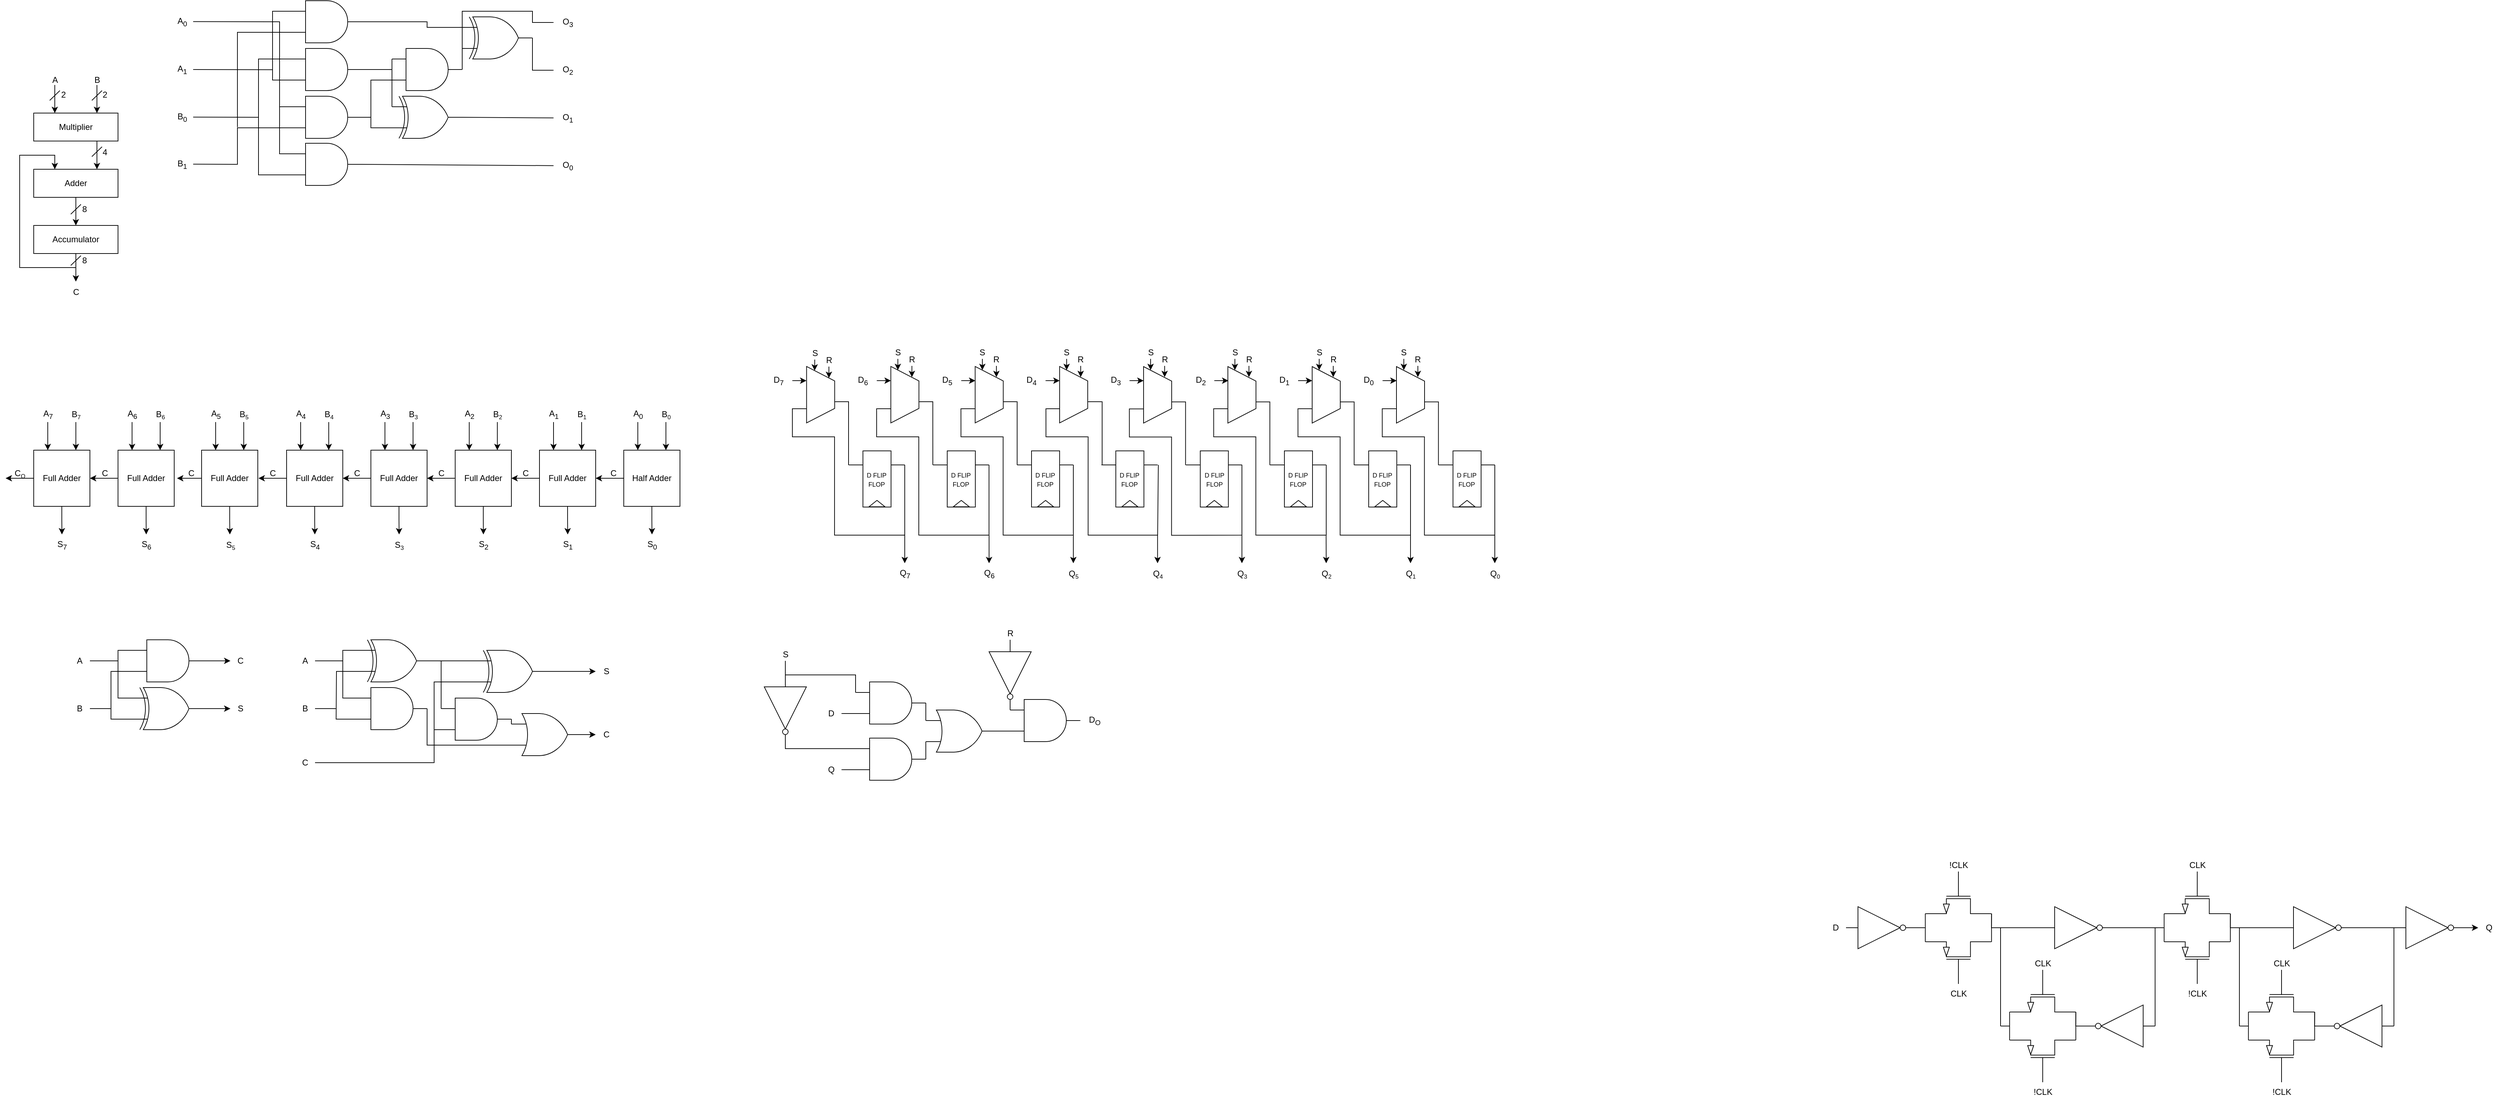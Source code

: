 <mxfile version="22.0.6" type="github">
  <diagram name="Page-1" id="_UM0i6C4peb4IL8pWmH5">
    <mxGraphModel dx="2298" dy="1333" grid="1" gridSize="10" guides="1" tooltips="1" connect="1" arrows="1" fold="1" page="0" pageScale="1" pageWidth="827" pageHeight="1169" math="0" shadow="0">
      <root>
        <mxCell id="0" />
        <mxCell id="1" parent="0" />
        <mxCell id="-iqJQp9cjMG7rcLfuQtu-4" style="edgeStyle=orthogonalEdgeStyle;rounded=0;orthogonalLoop=1;jettySize=auto;html=1;exitX=0.5;exitY=1;exitDx=0;exitDy=0;entryX=0.5;entryY=0;entryDx=0;entryDy=0;" parent="1" source="-iqJQp9cjMG7rcLfuQtu-2" target="-iqJQp9cjMG7rcLfuQtu-3" edge="1">
          <mxGeometry relative="1" as="geometry" />
        </mxCell>
        <mxCell id="-iqJQp9cjMG7rcLfuQtu-2" value="Adder" style="rounded=0;whiteSpace=wrap;html=1;" parent="1" vertex="1">
          <mxGeometry x="360" y="200" width="120" height="40" as="geometry" />
        </mxCell>
        <mxCell id="-iqJQp9cjMG7rcLfuQtu-6" style="edgeStyle=orthogonalEdgeStyle;rounded=0;orthogonalLoop=1;jettySize=auto;html=1;exitX=0.5;exitY=1;exitDx=0;exitDy=0;entryX=0.25;entryY=0;entryDx=0;entryDy=0;" parent="1" source="-iqJQp9cjMG7rcLfuQtu-3" target="-iqJQp9cjMG7rcLfuQtu-2" edge="1">
          <mxGeometry relative="1" as="geometry">
            <Array as="points">
              <mxPoint x="420" y="340" />
              <mxPoint x="340" y="340" />
              <mxPoint x="340" y="180" />
              <mxPoint x="390" y="180" />
            </Array>
          </mxGeometry>
        </mxCell>
        <mxCell id="-iqJQp9cjMG7rcLfuQtu-3" value="Accumulator" style="rounded=0;whiteSpace=wrap;html=1;" parent="1" vertex="1">
          <mxGeometry x="360" y="280" width="120" height="40" as="geometry" />
        </mxCell>
        <mxCell id="-iqJQp9cjMG7rcLfuQtu-7" style="edgeStyle=orthogonalEdgeStyle;rounded=0;orthogonalLoop=1;jettySize=auto;html=1;exitX=0.75;exitY=1;exitDx=0;exitDy=0;entryX=0.75;entryY=0;entryDx=0;entryDy=0;" parent="1" source="-iqJQp9cjMG7rcLfuQtu-5" target="-iqJQp9cjMG7rcLfuQtu-2" edge="1">
          <mxGeometry relative="1" as="geometry" />
        </mxCell>
        <mxCell id="-iqJQp9cjMG7rcLfuQtu-5" value="Multiplier" style="rounded=0;whiteSpace=wrap;html=1;rotation=0;" parent="1" vertex="1">
          <mxGeometry x="360" y="120" width="120" height="39.83" as="geometry" />
        </mxCell>
        <mxCell id="-iqJQp9cjMG7rcLfuQtu-8" value="" style="endArrow=classic;html=1;rounded=0;entryX=0.75;entryY=0;entryDx=0;entryDy=0;" parent="1" edge="1">
          <mxGeometry width="50" height="50" relative="1" as="geometry">
            <mxPoint x="450" y="80" as="sourcePoint" />
            <mxPoint x="450" y="120" as="targetPoint" />
          </mxGeometry>
        </mxCell>
        <mxCell id="-iqJQp9cjMG7rcLfuQtu-9" value="" style="endArrow=classic;html=1;rounded=0;entryX=0.75;entryY=0;entryDx=0;entryDy=0;" parent="1" edge="1">
          <mxGeometry width="50" height="50" relative="1" as="geometry">
            <mxPoint x="390" y="80" as="sourcePoint" />
            <mxPoint x="390" y="120" as="targetPoint" />
          </mxGeometry>
        </mxCell>
        <mxCell id="-iqJQp9cjMG7rcLfuQtu-10" value="" style="endArrow=classic;html=1;rounded=0;" parent="1" edge="1">
          <mxGeometry width="50" height="50" relative="1" as="geometry">
            <mxPoint x="420" y="340" as="sourcePoint" />
            <mxPoint x="420" y="360" as="targetPoint" />
          </mxGeometry>
        </mxCell>
        <mxCell id="-iqJQp9cjMG7rcLfuQtu-11" value="A" style="text;html=1;align=center;verticalAlign=middle;resizable=0;points=[];autosize=1;strokeColor=none;fillColor=none;" parent="1" vertex="1">
          <mxGeometry x="375" y="58" width="30" height="30" as="geometry" />
        </mxCell>
        <mxCell id="-iqJQp9cjMG7rcLfuQtu-12" value="B" style="text;html=1;align=center;verticalAlign=middle;resizable=0;points=[];autosize=1;strokeColor=none;fillColor=none;" parent="1" vertex="1">
          <mxGeometry x="435" y="58" width="30" height="30" as="geometry" />
        </mxCell>
        <mxCell id="-iqJQp9cjMG7rcLfuQtu-13" value="C" style="text;html=1;align=center;verticalAlign=middle;resizable=0;points=[];autosize=1;strokeColor=none;fillColor=none;" parent="1" vertex="1">
          <mxGeometry x="405" y="360" width="30" height="30" as="geometry" />
        </mxCell>
        <mxCell id="iAVYWerwNga1-fqzqN3I-1" value="" style="endArrow=none;html=1;rounded=0;" parent="1" edge="1">
          <mxGeometry width="50" height="50" relative="1" as="geometry">
            <mxPoint x="442.75" y="182" as="sourcePoint" />
            <mxPoint x="457.25" y="168" as="targetPoint" />
          </mxGeometry>
        </mxCell>
        <mxCell id="iAVYWerwNga1-fqzqN3I-2" value="" style="endArrow=none;html=1;rounded=0;" parent="1" edge="1">
          <mxGeometry width="50" height="50" relative="1" as="geometry">
            <mxPoint x="412.75" y="264" as="sourcePoint" />
            <mxPoint x="427.25" y="250" as="targetPoint" />
          </mxGeometry>
        </mxCell>
        <mxCell id="iAVYWerwNga1-fqzqN3I-3" value="" style="endArrow=none;html=1;rounded=0;" parent="1" edge="1">
          <mxGeometry width="50" height="50" relative="1" as="geometry">
            <mxPoint x="442.75" y="102" as="sourcePoint" />
            <mxPoint x="457.25" y="88" as="targetPoint" />
          </mxGeometry>
        </mxCell>
        <mxCell id="iAVYWerwNga1-fqzqN3I-4" value="" style="endArrow=none;html=1;rounded=0;" parent="1" edge="1">
          <mxGeometry width="50" height="50" relative="1" as="geometry">
            <mxPoint x="382.75" y="102" as="sourcePoint" />
            <mxPoint x="397.25" y="88" as="targetPoint" />
          </mxGeometry>
        </mxCell>
        <mxCell id="iAVYWerwNga1-fqzqN3I-5" value="" style="endArrow=none;html=1;rounded=0;" parent="1" edge="1">
          <mxGeometry width="50" height="50" relative="1" as="geometry">
            <mxPoint x="412.75" y="337" as="sourcePoint" />
            <mxPoint x="427.25" y="323" as="targetPoint" />
          </mxGeometry>
        </mxCell>
        <mxCell id="iAVYWerwNga1-fqzqN3I-6" value="8" style="text;html=1;align=center;verticalAlign=middle;resizable=0;points=[];autosize=1;strokeColor=none;fillColor=none;" parent="1" vertex="1">
          <mxGeometry x="419" y="244" width="25" height="26" as="geometry" />
        </mxCell>
        <mxCell id="iAVYWerwNga1-fqzqN3I-7" value="4" style="text;html=1;align=center;verticalAlign=middle;resizable=0;points=[];autosize=1;strokeColor=none;fillColor=none;" parent="1" vertex="1">
          <mxGeometry x="448" y="163" width="25" height="26" as="geometry" />
        </mxCell>
        <mxCell id="iAVYWerwNga1-fqzqN3I-8" value="2" style="text;html=1;align=center;verticalAlign=middle;resizable=0;points=[];autosize=1;strokeColor=none;fillColor=none;" parent="1" vertex="1">
          <mxGeometry x="448" y="81" width="25" height="26" as="geometry" />
        </mxCell>
        <mxCell id="iAVYWerwNga1-fqzqN3I-9" value="2" style="text;html=1;align=center;verticalAlign=middle;resizable=0;points=[];autosize=1;strokeColor=none;fillColor=none;" parent="1" vertex="1">
          <mxGeometry x="389" y="81" width="25" height="26" as="geometry" />
        </mxCell>
        <mxCell id="iAVYWerwNga1-fqzqN3I-10" value="8" style="text;html=1;align=center;verticalAlign=middle;resizable=0;points=[];autosize=1;strokeColor=none;fillColor=none;" parent="1" vertex="1">
          <mxGeometry x="419" y="317" width="25" height="26" as="geometry" />
        </mxCell>
        <mxCell id="iAVYWerwNga1-fqzqN3I-17" value="" style="verticalLabelPosition=bottom;shadow=0;dashed=0;align=center;html=1;verticalAlign=top;shape=mxgraph.electrical.logic_gates.logic_gate;operation=xor;" parent="1" vertex="1">
          <mxGeometry x="970" y="-17" width="100" height="60" as="geometry" />
        </mxCell>
        <mxCell id="iAVYWerwNga1-fqzqN3I-19" value="" style="verticalLabelPosition=bottom;shadow=0;dashed=0;align=center;html=1;verticalAlign=top;shape=mxgraph.electrical.logic_gates.logic_gate;operation=and;" parent="1" vertex="1">
          <mxGeometry x="727" y="28" width="100" height="60" as="geometry" />
        </mxCell>
        <mxCell id="iAVYWerwNga1-fqzqN3I-20" value="" style="verticalLabelPosition=bottom;shadow=0;dashed=0;align=center;html=1;verticalAlign=top;shape=mxgraph.electrical.logic_gates.logic_gate;operation=and;" parent="1" vertex="1">
          <mxGeometry x="870" y="28" width="100" height="60" as="geometry" />
        </mxCell>
        <mxCell id="iAVYWerwNga1-fqzqN3I-21" value="" style="verticalLabelPosition=bottom;shadow=0;dashed=0;align=center;html=1;verticalAlign=top;shape=mxgraph.electrical.logic_gates.logic_gate;operation=and;" parent="1" vertex="1">
          <mxGeometry x="727" y="-40" width="100" height="60" as="geometry" />
        </mxCell>
        <mxCell id="iAVYWerwNga1-fqzqN3I-22" value="" style="verticalLabelPosition=bottom;shadow=0;dashed=0;align=center;html=1;verticalAlign=top;shape=mxgraph.electrical.logic_gates.logic_gate;operation=and;" parent="1" vertex="1">
          <mxGeometry x="727" y="163" width="100" height="60" as="geometry" />
        </mxCell>
        <mxCell id="iAVYWerwNga1-fqzqN3I-23" value="" style="verticalLabelPosition=bottom;shadow=0;dashed=0;align=center;html=1;verticalAlign=top;shape=mxgraph.electrical.logic_gates.logic_gate;operation=and;" parent="1" vertex="1">
          <mxGeometry x="727" y="96" width="100" height="60" as="geometry" />
        </mxCell>
        <mxCell id="iAVYWerwNga1-fqzqN3I-25" value="A&lt;sub&gt;0&lt;/sub&gt;" style="text;html=1;align=center;verticalAlign=middle;resizable=0;points=[];autosize=1;strokeColor=none;fillColor=none;" parent="1" vertex="1">
          <mxGeometry x="555" y="-24" width="32" height="28" as="geometry" />
        </mxCell>
        <mxCell id="iAVYWerwNga1-fqzqN3I-26" value="A&lt;sub&gt;1&lt;/sub&gt;" style="text;html=1;align=center;verticalAlign=middle;resizable=0;points=[];autosize=1;strokeColor=none;fillColor=none;" parent="1" vertex="1">
          <mxGeometry x="555" y="44" width="32" height="28" as="geometry" />
        </mxCell>
        <mxCell id="iAVYWerwNga1-fqzqN3I-27" value="B&lt;sub&gt;0&lt;/sub&gt;" style="text;html=1;align=center;verticalAlign=middle;resizable=0;points=[];autosize=1;strokeColor=none;fillColor=none;" parent="1" vertex="1">
          <mxGeometry x="555" y="112" width="32" height="28" as="geometry" />
        </mxCell>
        <mxCell id="iAVYWerwNga1-fqzqN3I-28" value="B&lt;sub&gt;1&lt;/sub&gt;" style="text;html=1;align=center;verticalAlign=middle;resizable=0;points=[];autosize=1;strokeColor=none;fillColor=none;" parent="1" vertex="1">
          <mxGeometry x="555" y="179" width="32" height="28" as="geometry" />
        </mxCell>
        <mxCell id="iAVYWerwNga1-fqzqN3I-29" value="" style="endArrow=none;html=1;rounded=0;exitX=0;exitY=0.25;exitDx=0;exitDy=0;exitPerimeter=0;" parent="1" source="iAVYWerwNga1-fqzqN3I-21" edge="1">
          <mxGeometry width="50" height="50" relative="1" as="geometry">
            <mxPoint x="723" y="-24" as="sourcePoint" />
            <mxPoint x="700" y="-10" as="targetPoint" />
            <Array as="points">
              <mxPoint x="700" y="-25" />
            </Array>
          </mxGeometry>
        </mxCell>
        <mxCell id="iAVYWerwNga1-fqzqN3I-30" value="" style="endArrow=none;html=1;rounded=0;exitX=0;exitY=0.75;exitDx=0;exitDy=0;exitPerimeter=0;" parent="1" source="iAVYWerwNga1-fqzqN3I-19" edge="1">
          <mxGeometry width="50" height="50" relative="1" as="geometry">
            <mxPoint x="737" y="-15" as="sourcePoint" />
            <mxPoint x="700" y="-10" as="targetPoint" />
            <Array as="points">
              <mxPoint x="700" y="73" />
            </Array>
          </mxGeometry>
        </mxCell>
        <mxCell id="iAVYWerwNga1-fqzqN3I-31" value="" style="endArrow=none;html=1;rounded=0;" parent="1" edge="1">
          <mxGeometry width="50" height="50" relative="1" as="geometry">
            <mxPoint x="700" y="58.21" as="sourcePoint" />
            <mxPoint x="587" y="58.0" as="targetPoint" />
          </mxGeometry>
        </mxCell>
        <mxCell id="iAVYWerwNga1-fqzqN3I-32" value="" style="endArrow=none;html=1;rounded=0;exitX=0;exitY=0.75;exitDx=0;exitDy=0;exitPerimeter=0;" parent="1" source="iAVYWerwNga1-fqzqN3I-22" edge="1">
          <mxGeometry width="50" height="50" relative="1" as="geometry">
            <mxPoint x="642" y="125.73" as="sourcePoint" />
            <mxPoint x="587" y="125.73" as="targetPoint" />
            <Array as="points">
              <mxPoint x="680" y="208" />
              <mxPoint x="680" y="126" />
            </Array>
          </mxGeometry>
        </mxCell>
        <mxCell id="iAVYWerwNga1-fqzqN3I-33" value="" style="endArrow=none;html=1;rounded=0;exitX=0;exitY=0.75;exitDx=0;exitDy=0;exitPerimeter=0;" parent="1" source="iAVYWerwNga1-fqzqN3I-23" edge="1">
          <mxGeometry width="50" height="50" relative="1" as="geometry">
            <mxPoint x="642" y="192.73" as="sourcePoint" />
            <mxPoint x="587" y="192.73" as="targetPoint" />
            <Array as="points">
              <mxPoint x="650" y="141" />
              <mxPoint x="650" y="193" />
            </Array>
          </mxGeometry>
        </mxCell>
        <mxCell id="iAVYWerwNga1-fqzqN3I-34" value="" style="endArrow=none;html=1;rounded=0;exitX=0;exitY=0.25;exitDx=0;exitDy=0;exitPerimeter=0;" parent="1" source="iAVYWerwNga1-fqzqN3I-22" edge="1">
          <mxGeometry width="50" height="50" relative="1" as="geometry">
            <mxPoint x="710" y="-10" as="sourcePoint" />
            <mxPoint x="587" y="-10.27" as="targetPoint" />
            <Array as="points">
              <mxPoint x="710" y="178" />
              <mxPoint x="710" y="-10" />
            </Array>
          </mxGeometry>
        </mxCell>
        <mxCell id="iAVYWerwNga1-fqzqN3I-35" value="" style="endArrow=none;html=1;rounded=0;exitX=0;exitY=0.25;exitDx=0;exitDy=0;exitPerimeter=0;" parent="1" source="iAVYWerwNga1-fqzqN3I-23" edge="1">
          <mxGeometry width="50" height="50" relative="1" as="geometry">
            <mxPoint x="672" y="155.73" as="sourcePoint" />
            <mxPoint x="710" y="111" as="targetPoint" />
            <Array as="points" />
          </mxGeometry>
        </mxCell>
        <mxCell id="iAVYWerwNga1-fqzqN3I-36" value="" style="endArrow=none;html=1;rounded=0;entryX=0;entryY=0.25;entryDx=0;entryDy=0;entryPerimeter=0;" parent="1" target="iAVYWerwNga1-fqzqN3I-19" edge="1">
          <mxGeometry width="50" height="50" relative="1" as="geometry">
            <mxPoint x="680" y="130" as="sourcePoint" />
            <mxPoint x="627" y="165.73" as="targetPoint" />
            <Array as="points">
              <mxPoint x="680" y="43" />
            </Array>
          </mxGeometry>
        </mxCell>
        <mxCell id="iAVYWerwNga1-fqzqN3I-37" value="" style="endArrow=none;html=1;rounded=0;entryX=0;entryY=0.75;entryDx=0;entryDy=0;entryPerimeter=0;" parent="1" target="iAVYWerwNga1-fqzqN3I-21" edge="1">
          <mxGeometry width="50" height="50" relative="1" as="geometry">
            <mxPoint x="650" y="140" as="sourcePoint" />
            <mxPoint x="637" y="175.73" as="targetPoint" />
            <Array as="points">
              <mxPoint x="650" y="5" />
            </Array>
          </mxGeometry>
        </mxCell>
        <mxCell id="iAVYWerwNga1-fqzqN3I-38" value="" style="verticalLabelPosition=bottom;shadow=0;dashed=0;align=center;html=1;verticalAlign=top;shape=mxgraph.electrical.logic_gates.logic_gate;operation=xor;" parent="1" vertex="1">
          <mxGeometry x="870" y="96" width="100" height="60" as="geometry" />
        </mxCell>
        <mxCell id="iAVYWerwNga1-fqzqN3I-40" value="" style="endArrow=none;html=1;rounded=0;entryX=1;entryY=0.5;entryDx=0;entryDy=0;entryPerimeter=0;" parent="1" target="iAVYWerwNga1-fqzqN3I-19" edge="1">
          <mxGeometry width="50" height="50" relative="1" as="geometry">
            <mxPoint x="870" y="58" as="sourcePoint" />
            <mxPoint x="970" y="90" as="targetPoint" />
          </mxGeometry>
        </mxCell>
        <mxCell id="iAVYWerwNga1-fqzqN3I-41" value="" style="endArrow=none;html=1;rounded=0;entryX=1;entryY=0.5;entryDx=0;entryDy=0;entryPerimeter=0;exitX=0;exitY=0.75;exitDx=0;exitDy=0;exitPerimeter=0;" parent="1" source="iAVYWerwNga1-fqzqN3I-38" target="iAVYWerwNga1-fqzqN3I-23" edge="1">
          <mxGeometry width="50" height="50" relative="1" as="geometry">
            <mxPoint x="890" y="132" as="sourcePoint" />
            <mxPoint x="827" y="130" as="targetPoint" />
            <Array as="points">
              <mxPoint x="840" y="141" />
              <mxPoint x="840" y="126" />
            </Array>
          </mxGeometry>
        </mxCell>
        <mxCell id="iAVYWerwNga1-fqzqN3I-42" value="" style="endArrow=none;html=1;rounded=0;entryX=0;entryY=0.75;entryDx=0;entryDy=0;entryPerimeter=0;" parent="1" target="iAVYWerwNga1-fqzqN3I-20" edge="1">
          <mxGeometry width="50" height="50" relative="1" as="geometry">
            <mxPoint x="840" y="130" as="sourcePoint" />
            <mxPoint x="847" y="78" as="targetPoint" />
            <Array as="points">
              <mxPoint x="840" y="73" />
              <mxPoint x="870" y="73" />
            </Array>
          </mxGeometry>
        </mxCell>
        <mxCell id="iAVYWerwNga1-fqzqN3I-43" value="" style="endArrow=none;html=1;rounded=0;exitX=0;exitY=0.25;exitDx=0;exitDy=0;exitPerimeter=0;entryX=0;entryY=0.25;entryDx=0;entryDy=0;entryPerimeter=0;" parent="1" source="iAVYWerwNga1-fqzqN3I-38" target="iAVYWerwNga1-fqzqN3I-20" edge="1">
          <mxGeometry width="50" height="50" relative="1" as="geometry">
            <mxPoint x="920" y="90" as="sourcePoint" />
            <mxPoint x="890" y="50" as="targetPoint" />
            <Array as="points">
              <mxPoint x="870" y="43" />
            </Array>
          </mxGeometry>
        </mxCell>
        <mxCell id="iAVYWerwNga1-fqzqN3I-44" value="" style="endArrow=none;html=1;rounded=0;entryX=1;entryY=0.5;entryDx=0;entryDy=0;entryPerimeter=0;exitX=0;exitY=0.25;exitDx=0;exitDy=0;exitPerimeter=0;" parent="1" source="iAVYWerwNga1-fqzqN3I-17" target="iAVYWerwNga1-fqzqN3I-21" edge="1">
          <mxGeometry width="50" height="50" relative="1" as="geometry">
            <mxPoint x="910" y="-9" as="sourcePoint" />
            <mxPoint x="847" y="-11" as="targetPoint" />
            <Array as="points">
              <mxPoint x="920" y="-2" />
              <mxPoint x="920" y="-10" />
            </Array>
          </mxGeometry>
        </mxCell>
        <mxCell id="iAVYWerwNga1-fqzqN3I-45" value="" style="endArrow=none;html=1;rounded=0;entryX=1;entryY=0.5;entryDx=0;entryDy=0;entryPerimeter=0;exitX=0;exitY=0.75;exitDx=0;exitDy=0;exitPerimeter=0;" parent="1" source="iAVYWerwNga1-fqzqN3I-17" target="iAVYWerwNga1-fqzqN3I-20" edge="1">
          <mxGeometry width="50" height="50" relative="1" as="geometry">
            <mxPoint x="1070" y="9" as="sourcePoint" />
            <mxPoint x="837" as="targetPoint" />
            <Array as="points" />
          </mxGeometry>
        </mxCell>
        <mxCell id="iAVYWerwNga1-fqzqN3I-46" value="" style="endArrow=none;html=1;rounded=0;exitX=1;exitY=0.5;exitDx=0;exitDy=0;exitPerimeter=0;" parent="1" source="iAVYWerwNga1-fqzqN3I-38" target="iAVYWerwNga1-fqzqN3I-52" edge="1">
          <mxGeometry width="50" height="50" relative="1" as="geometry">
            <mxPoint x="1070" y="39" as="sourcePoint" />
            <mxPoint x="1200" y="126" as="targetPoint" />
            <Array as="points" />
          </mxGeometry>
        </mxCell>
        <mxCell id="iAVYWerwNga1-fqzqN3I-47" value="" style="endArrow=none;html=1;rounded=0;exitX=1;exitY=0.5;exitDx=0;exitDy=0;exitPerimeter=0;" parent="1" source="iAVYWerwNga1-fqzqN3I-22" target="iAVYWerwNga1-fqzqN3I-53" edge="1">
          <mxGeometry width="50" height="50" relative="1" as="geometry">
            <mxPoint x="827" y="192.07" as="sourcePoint" />
            <mxPoint x="1100" y="193.933" as="targetPoint" />
            <Array as="points" />
          </mxGeometry>
        </mxCell>
        <mxCell id="iAVYWerwNga1-fqzqN3I-48" value="" style="endArrow=none;html=1;rounded=0;exitX=1;exitY=0.5;exitDx=0;exitDy=0;exitPerimeter=0;" parent="1" source="iAVYWerwNga1-fqzqN3I-17" target="iAVYWerwNga1-fqzqN3I-51" edge="1">
          <mxGeometry width="50" height="50" relative="1" as="geometry">
            <mxPoint x="1030" y="146" as="sourcePoint" />
            <mxPoint x="1200" y="60" as="targetPoint" />
            <Array as="points">
              <mxPoint x="1070" y="59" />
            </Array>
          </mxGeometry>
        </mxCell>
        <mxCell id="iAVYWerwNga1-fqzqN3I-49" value="" style="endArrow=none;html=1;rounded=0;" parent="1" target="iAVYWerwNga1-fqzqN3I-50" edge="1">
          <mxGeometry width="50" height="50" relative="1" as="geometry">
            <mxPoint x="970" y="35" as="sourcePoint" />
            <mxPoint x="1130" y="-5" as="targetPoint" />
            <Array as="points">
              <mxPoint x="970" y="-25" />
              <mxPoint x="1070" y="-25" />
              <mxPoint x="1070" y="-9" />
            </Array>
          </mxGeometry>
        </mxCell>
        <mxCell id="iAVYWerwNga1-fqzqN3I-50" value="O&lt;sub&gt;3&lt;/sub&gt;" style="text;html=1;align=center;verticalAlign=middle;resizable=0;points=[];autosize=1;strokeColor=none;fillColor=none;" parent="1" vertex="1">
          <mxGeometry x="1100" y="-24" width="40" height="30" as="geometry" />
        </mxCell>
        <mxCell id="iAVYWerwNga1-fqzqN3I-51" value="O&lt;sub&gt;2&lt;/sub&gt;" style="text;html=1;align=center;verticalAlign=middle;resizable=0;points=[];autosize=1;strokeColor=none;fillColor=none;" parent="1" vertex="1">
          <mxGeometry x="1100" y="44" width="40" height="30" as="geometry" />
        </mxCell>
        <mxCell id="iAVYWerwNga1-fqzqN3I-52" value="O&lt;sub&gt;1&lt;/sub&gt;" style="text;html=1;align=center;verticalAlign=middle;resizable=0;points=[];autosize=1;strokeColor=none;fillColor=none;" parent="1" vertex="1">
          <mxGeometry x="1100" y="112" width="40" height="30" as="geometry" />
        </mxCell>
        <mxCell id="iAVYWerwNga1-fqzqN3I-53" value="O&lt;sub&gt;0&lt;/sub&gt;" style="text;html=1;align=center;verticalAlign=middle;resizable=0;points=[];autosize=1;strokeColor=none;fillColor=none;" parent="1" vertex="1">
          <mxGeometry x="1100" y="180" width="40" height="30" as="geometry" />
        </mxCell>
        <mxCell id="iAVYWerwNga1-fqzqN3I-114" value="" style="edgeStyle=orthogonalEdgeStyle;rounded=0;orthogonalLoop=1;jettySize=auto;html=1;" parent="1" source="iAVYWerwNga1-fqzqN3I-56" target="iAVYWerwNga1-fqzqN3I-57" edge="1">
          <mxGeometry relative="1" as="geometry" />
        </mxCell>
        <mxCell id="iAVYWerwNga1-fqzqN3I-128" style="edgeStyle=orthogonalEdgeStyle;rounded=0;orthogonalLoop=1;jettySize=auto;html=1;exitX=0.5;exitY=1;exitDx=0;exitDy=0;" parent="1" source="iAVYWerwNga1-fqzqN3I-56" edge="1">
          <mxGeometry relative="1" as="geometry">
            <mxPoint x="1240.19" y="720" as="targetPoint" />
          </mxGeometry>
        </mxCell>
        <mxCell id="iAVYWerwNga1-fqzqN3I-56" value="Half Adder" style="whiteSpace=wrap;html=1;aspect=fixed;" parent="1" vertex="1">
          <mxGeometry x="1200" y="600" width="80" height="80" as="geometry" />
        </mxCell>
        <mxCell id="iAVYWerwNga1-fqzqN3I-64" style="edgeStyle=orthogonalEdgeStyle;rounded=0;orthogonalLoop=1;jettySize=auto;html=1;exitX=0;exitY=0.5;exitDx=0;exitDy=0;" parent="1" source="iAVYWerwNga1-fqzqN3I-57" edge="1">
          <mxGeometry relative="1" as="geometry">
            <mxPoint x="1040" y="640" as="targetPoint" />
          </mxGeometry>
        </mxCell>
        <mxCell id="iAVYWerwNga1-fqzqN3I-127" style="edgeStyle=orthogonalEdgeStyle;rounded=0;orthogonalLoop=1;jettySize=auto;html=1;exitX=0.5;exitY=1;exitDx=0;exitDy=0;" parent="1" source="iAVYWerwNga1-fqzqN3I-57" edge="1">
          <mxGeometry relative="1" as="geometry">
            <mxPoint x="1120.19" y="720" as="targetPoint" />
          </mxGeometry>
        </mxCell>
        <mxCell id="iAVYWerwNga1-fqzqN3I-57" value="Full Adder" style="whiteSpace=wrap;html=1;aspect=fixed;" parent="1" vertex="1">
          <mxGeometry x="1080" y="600" width="80" height="80" as="geometry" />
        </mxCell>
        <mxCell id="iAVYWerwNga1-fqzqN3I-62" value="" style="endArrow=classic;html=1;rounded=0;entryX=0.25;entryY=0;entryDx=0;entryDy=0;" parent="1" target="iAVYWerwNga1-fqzqN3I-57" edge="1">
          <mxGeometry width="50" height="50" relative="1" as="geometry">
            <mxPoint x="1100" y="560" as="sourcePoint" />
            <mxPoint x="1110.0" y="599" as="targetPoint" />
          </mxGeometry>
        </mxCell>
        <mxCell id="iAVYWerwNga1-fqzqN3I-63" value="" style="endArrow=classic;html=1;rounded=0;entryX=0.75;entryY=0;entryDx=0;entryDy=0;" parent="1" target="iAVYWerwNga1-fqzqN3I-57" edge="1">
          <mxGeometry width="50" height="50" relative="1" as="geometry">
            <mxPoint x="1140" y="560" as="sourcePoint" />
            <mxPoint x="1150" y="600" as="targetPoint" />
          </mxGeometry>
        </mxCell>
        <mxCell id="iAVYWerwNga1-fqzqN3I-65" value="C" style="text;html=1;align=center;verticalAlign=middle;resizable=0;points=[];autosize=1;strokeColor=none;fillColor=none;" parent="1" vertex="1">
          <mxGeometry x="1045" y="618" width="30" height="30" as="geometry" />
        </mxCell>
        <mxCell id="iAVYWerwNga1-fqzqN3I-66" value="A&lt;sub&gt;1&lt;/sub&gt;" style="text;html=1;align=center;verticalAlign=bottom;resizable=0;points=[];autosize=1;strokeColor=none;fillColor=none;" parent="1" vertex="1">
          <mxGeometry x="1080" y="530" width="40" height="30" as="geometry" />
        </mxCell>
        <mxCell id="iAVYWerwNga1-fqzqN3I-67" value="B&lt;span style=&quot;font-size: 10px;&quot;&gt;&lt;sub&gt;1&lt;/sub&gt;&lt;/span&gt;" style="text;html=1;align=center;verticalAlign=bottom;resizable=0;points=[];autosize=1;strokeColor=none;fillColor=none;" parent="1" vertex="1">
          <mxGeometry x="1120" y="530" width="40" height="30" as="geometry" />
        </mxCell>
        <mxCell id="iAVYWerwNga1-fqzqN3I-68" style="edgeStyle=orthogonalEdgeStyle;rounded=0;orthogonalLoop=1;jettySize=auto;html=1;exitX=0;exitY=0.5;exitDx=0;exitDy=0;" parent="1" source="iAVYWerwNga1-fqzqN3I-69" edge="1">
          <mxGeometry relative="1" as="geometry">
            <mxPoint x="920" y="640" as="targetPoint" />
          </mxGeometry>
        </mxCell>
        <mxCell id="iAVYWerwNga1-fqzqN3I-126" style="edgeStyle=orthogonalEdgeStyle;rounded=0;orthogonalLoop=1;jettySize=auto;html=1;exitX=0.5;exitY=1;exitDx=0;exitDy=0;" parent="1" source="iAVYWerwNga1-fqzqN3I-69" edge="1">
          <mxGeometry relative="1" as="geometry">
            <mxPoint x="1000.19" y="720" as="targetPoint" />
          </mxGeometry>
        </mxCell>
        <mxCell id="iAVYWerwNga1-fqzqN3I-69" value="Full Adder" style="whiteSpace=wrap;html=1;aspect=fixed;" parent="1" vertex="1">
          <mxGeometry x="960" y="600" width="80" height="80" as="geometry" />
        </mxCell>
        <mxCell id="iAVYWerwNga1-fqzqN3I-70" value="" style="endArrow=classic;html=1;rounded=0;entryX=0.25;entryY=0;entryDx=0;entryDy=0;" parent="1" target="iAVYWerwNga1-fqzqN3I-69" edge="1">
          <mxGeometry width="50" height="50" relative="1" as="geometry">
            <mxPoint x="980" y="560" as="sourcePoint" />
            <mxPoint x="990.0" y="599" as="targetPoint" />
          </mxGeometry>
        </mxCell>
        <mxCell id="iAVYWerwNga1-fqzqN3I-71" value="" style="endArrow=classic;html=1;rounded=0;entryX=0.75;entryY=0;entryDx=0;entryDy=0;" parent="1" target="iAVYWerwNga1-fqzqN3I-69" edge="1">
          <mxGeometry width="50" height="50" relative="1" as="geometry">
            <mxPoint x="1020" y="560" as="sourcePoint" />
            <mxPoint x="1030" y="600" as="targetPoint" />
          </mxGeometry>
        </mxCell>
        <mxCell id="iAVYWerwNga1-fqzqN3I-72" value="C" style="text;html=1;align=center;verticalAlign=middle;resizable=0;points=[];autosize=1;strokeColor=none;fillColor=none;" parent="1" vertex="1">
          <mxGeometry x="925" y="618" width="30" height="30" as="geometry" />
        </mxCell>
        <mxCell id="iAVYWerwNga1-fqzqN3I-73" value="A&lt;sub&gt;2&lt;/sub&gt;" style="text;html=1;align=center;verticalAlign=bottom;resizable=0;points=[];autosize=1;strokeColor=none;fillColor=none;" parent="1" vertex="1">
          <mxGeometry x="960" y="530" width="40" height="30" as="geometry" />
        </mxCell>
        <mxCell id="iAVYWerwNga1-fqzqN3I-74" value="B&lt;span style=&quot;font-size: 10px;&quot;&gt;&lt;sub&gt;2&lt;/sub&gt;&lt;/span&gt;" style="text;html=1;align=center;verticalAlign=bottom;resizable=0;points=[];autosize=1;strokeColor=none;fillColor=none;" parent="1" vertex="1">
          <mxGeometry x="1000" y="530" width="40" height="30" as="geometry" />
        </mxCell>
        <mxCell id="iAVYWerwNga1-fqzqN3I-75" style="edgeStyle=orthogonalEdgeStyle;rounded=0;orthogonalLoop=1;jettySize=auto;html=1;exitX=0;exitY=0.5;exitDx=0;exitDy=0;" parent="1" source="iAVYWerwNga1-fqzqN3I-76" edge="1">
          <mxGeometry relative="1" as="geometry">
            <mxPoint x="800" y="640" as="targetPoint" />
          </mxGeometry>
        </mxCell>
        <mxCell id="iAVYWerwNga1-fqzqN3I-125" style="edgeStyle=orthogonalEdgeStyle;rounded=0;orthogonalLoop=1;jettySize=auto;html=1;exitX=0.5;exitY=1;exitDx=0;exitDy=0;" parent="1" source="iAVYWerwNga1-fqzqN3I-76" edge="1">
          <mxGeometry relative="1" as="geometry">
            <mxPoint x="880.19" y="720" as="targetPoint" />
          </mxGeometry>
        </mxCell>
        <mxCell id="iAVYWerwNga1-fqzqN3I-76" value="Full Adder" style="whiteSpace=wrap;html=1;aspect=fixed;" parent="1" vertex="1">
          <mxGeometry x="840" y="600" width="80" height="80" as="geometry" />
        </mxCell>
        <mxCell id="iAVYWerwNga1-fqzqN3I-77" value="" style="endArrow=classic;html=1;rounded=0;entryX=0.25;entryY=0;entryDx=0;entryDy=0;" parent="1" target="iAVYWerwNga1-fqzqN3I-76" edge="1">
          <mxGeometry width="50" height="50" relative="1" as="geometry">
            <mxPoint x="860" y="560" as="sourcePoint" />
            <mxPoint x="870.0" y="599" as="targetPoint" />
          </mxGeometry>
        </mxCell>
        <mxCell id="iAVYWerwNga1-fqzqN3I-78" value="" style="endArrow=classic;html=1;rounded=0;entryX=0.75;entryY=0;entryDx=0;entryDy=0;" parent="1" target="iAVYWerwNga1-fqzqN3I-76" edge="1">
          <mxGeometry width="50" height="50" relative="1" as="geometry">
            <mxPoint x="900" y="560" as="sourcePoint" />
            <mxPoint x="910" y="600" as="targetPoint" />
          </mxGeometry>
        </mxCell>
        <mxCell id="iAVYWerwNga1-fqzqN3I-79" value="C" style="text;html=1;align=center;verticalAlign=middle;resizable=0;points=[];autosize=1;strokeColor=none;fillColor=none;" parent="1" vertex="1">
          <mxGeometry x="805" y="618" width="30" height="30" as="geometry" />
        </mxCell>
        <mxCell id="iAVYWerwNga1-fqzqN3I-80" value="A&lt;sub&gt;3&lt;/sub&gt;" style="text;html=1;align=center;verticalAlign=bottom;resizable=0;points=[];autosize=1;strokeColor=none;fillColor=none;" parent="1" vertex="1">
          <mxGeometry x="840" y="530" width="40" height="30" as="geometry" />
        </mxCell>
        <mxCell id="iAVYWerwNga1-fqzqN3I-81" value="B&lt;span style=&quot;font-size: 10px;&quot;&gt;&lt;sub&gt;3&lt;/sub&gt;&lt;/span&gt;" style="text;html=1;align=center;verticalAlign=bottom;resizable=0;points=[];autosize=1;strokeColor=none;fillColor=none;" parent="1" vertex="1">
          <mxGeometry x="880" y="530" width="40" height="30" as="geometry" />
        </mxCell>
        <mxCell id="iAVYWerwNga1-fqzqN3I-82" style="edgeStyle=orthogonalEdgeStyle;rounded=0;orthogonalLoop=1;jettySize=auto;html=1;exitX=0;exitY=0.5;exitDx=0;exitDy=0;" parent="1" source="iAVYWerwNga1-fqzqN3I-83" edge="1">
          <mxGeometry relative="1" as="geometry">
            <mxPoint x="680" y="640" as="targetPoint" />
          </mxGeometry>
        </mxCell>
        <mxCell id="iAVYWerwNga1-fqzqN3I-124" style="edgeStyle=orthogonalEdgeStyle;rounded=0;orthogonalLoop=1;jettySize=auto;html=1;exitX=0.5;exitY=1;exitDx=0;exitDy=0;" parent="1" source="iAVYWerwNga1-fqzqN3I-83" edge="1">
          <mxGeometry relative="1" as="geometry">
            <mxPoint x="760.19" y="720" as="targetPoint" />
          </mxGeometry>
        </mxCell>
        <mxCell id="iAVYWerwNga1-fqzqN3I-83" value="Full Adder" style="whiteSpace=wrap;html=1;aspect=fixed;" parent="1" vertex="1">
          <mxGeometry x="720" y="600" width="80" height="80" as="geometry" />
        </mxCell>
        <mxCell id="iAVYWerwNga1-fqzqN3I-84" value="" style="endArrow=classic;html=1;rounded=0;entryX=0.25;entryY=0;entryDx=0;entryDy=0;" parent="1" target="iAVYWerwNga1-fqzqN3I-83" edge="1">
          <mxGeometry width="50" height="50" relative="1" as="geometry">
            <mxPoint x="740" y="560" as="sourcePoint" />
            <mxPoint x="750.0" y="599" as="targetPoint" />
          </mxGeometry>
        </mxCell>
        <mxCell id="iAVYWerwNga1-fqzqN3I-85" value="" style="endArrow=classic;html=1;rounded=0;entryX=0.75;entryY=0;entryDx=0;entryDy=0;" parent="1" target="iAVYWerwNga1-fqzqN3I-83" edge="1">
          <mxGeometry width="50" height="50" relative="1" as="geometry">
            <mxPoint x="780" y="560" as="sourcePoint" />
            <mxPoint x="790" y="600" as="targetPoint" />
          </mxGeometry>
        </mxCell>
        <mxCell id="iAVYWerwNga1-fqzqN3I-86" value="C" style="text;html=1;align=center;verticalAlign=middle;resizable=0;points=[];autosize=1;strokeColor=none;fillColor=none;" parent="1" vertex="1">
          <mxGeometry x="685" y="618" width="30" height="30" as="geometry" />
        </mxCell>
        <mxCell id="iAVYWerwNga1-fqzqN3I-87" value="A&lt;sub&gt;4&lt;/sub&gt;" style="text;html=1;align=center;verticalAlign=bottom;resizable=0;points=[];autosize=1;strokeColor=none;fillColor=none;" parent="1" vertex="1">
          <mxGeometry x="720" y="530" width="40" height="30" as="geometry" />
        </mxCell>
        <mxCell id="iAVYWerwNga1-fqzqN3I-88" value="B&lt;span style=&quot;font-size: 10px;&quot;&gt;&lt;sub&gt;4&lt;/sub&gt;&lt;/span&gt;" style="text;html=1;align=center;verticalAlign=bottom;resizable=0;points=[];autosize=1;strokeColor=none;fillColor=none;" parent="1" vertex="1">
          <mxGeometry x="760" y="530" width="40" height="30" as="geometry" />
        </mxCell>
        <mxCell id="iAVYWerwNga1-fqzqN3I-89" style="edgeStyle=orthogonalEdgeStyle;rounded=0;orthogonalLoop=1;jettySize=auto;html=1;exitX=0;exitY=0.5;exitDx=0;exitDy=0;" parent="1" source="iAVYWerwNga1-fqzqN3I-90" edge="1">
          <mxGeometry relative="1" as="geometry">
            <mxPoint x="564" y="640" as="targetPoint" />
          </mxGeometry>
        </mxCell>
        <mxCell id="iAVYWerwNga1-fqzqN3I-123" style="edgeStyle=orthogonalEdgeStyle;rounded=0;orthogonalLoop=1;jettySize=auto;html=1;exitX=0.5;exitY=1;exitDx=0;exitDy=0;" parent="1" source="iAVYWerwNga1-fqzqN3I-90" edge="1">
          <mxGeometry relative="1" as="geometry">
            <mxPoint x="639.238" y="720" as="targetPoint" />
          </mxGeometry>
        </mxCell>
        <mxCell id="iAVYWerwNga1-fqzqN3I-90" value="Full Adder" style="whiteSpace=wrap;html=1;aspect=fixed;" parent="1" vertex="1">
          <mxGeometry x="599" y="600" width="80" height="80" as="geometry" />
        </mxCell>
        <mxCell id="iAVYWerwNga1-fqzqN3I-91" value="" style="endArrow=classic;html=1;rounded=0;entryX=0.25;entryY=0;entryDx=0;entryDy=0;" parent="1" source="iAVYWerwNga1-fqzqN3I-94" target="iAVYWerwNga1-fqzqN3I-90" edge="1">
          <mxGeometry width="50" height="50" relative="1" as="geometry">
            <mxPoint x="624" y="560" as="sourcePoint" />
            <mxPoint x="634.0" y="599" as="targetPoint" />
          </mxGeometry>
        </mxCell>
        <mxCell id="iAVYWerwNga1-fqzqN3I-92" value="" style="endArrow=classic;html=1;rounded=0;entryX=0.75;entryY=0;entryDx=0;entryDy=0;" parent="1" source="iAVYWerwNga1-fqzqN3I-95" target="iAVYWerwNga1-fqzqN3I-90" edge="1">
          <mxGeometry width="50" height="50" relative="1" as="geometry">
            <mxPoint x="664" y="560" as="sourcePoint" />
            <mxPoint x="674" y="600" as="targetPoint" />
          </mxGeometry>
        </mxCell>
        <mxCell id="iAVYWerwNga1-fqzqN3I-93" value="C" style="text;html=1;align=center;verticalAlign=middle;resizable=0;points=[];autosize=1;strokeColor=none;fillColor=none;" parent="1" vertex="1">
          <mxGeometry x="569" y="618" width="30" height="30" as="geometry" />
        </mxCell>
        <mxCell id="iAVYWerwNga1-fqzqN3I-94" value="A&lt;sub&gt;5&lt;/sub&gt;" style="text;html=1;align=center;verticalAlign=bottom;resizable=0;points=[];autosize=1;strokeColor=none;fillColor=none;" parent="1" vertex="1">
          <mxGeometry x="599" y="530" width="40" height="30" as="geometry" />
        </mxCell>
        <mxCell id="iAVYWerwNga1-fqzqN3I-95" value="B&lt;span style=&quot;font-size: 10px;&quot;&gt;&lt;sub&gt;5&lt;/sub&gt;&lt;/span&gt;" style="text;html=1;align=center;verticalAlign=bottom;resizable=0;points=[];autosize=1;strokeColor=none;fillColor=none;" parent="1" vertex="1">
          <mxGeometry x="639" y="530" width="40" height="30" as="geometry" />
        </mxCell>
        <mxCell id="iAVYWerwNga1-fqzqN3I-96" style="edgeStyle=orthogonalEdgeStyle;rounded=0;orthogonalLoop=1;jettySize=auto;html=1;exitX=0;exitY=0.5;exitDx=0;exitDy=0;" parent="1" source="iAVYWerwNga1-fqzqN3I-97" edge="1">
          <mxGeometry relative="1" as="geometry">
            <mxPoint x="440" y="640" as="targetPoint" />
          </mxGeometry>
        </mxCell>
        <mxCell id="iAVYWerwNga1-fqzqN3I-122" style="edgeStyle=orthogonalEdgeStyle;rounded=0;orthogonalLoop=1;jettySize=auto;html=1;exitX=0.5;exitY=1;exitDx=0;exitDy=0;" parent="1" source="iAVYWerwNga1-fqzqN3I-97" edge="1">
          <mxGeometry relative="1" as="geometry">
            <mxPoint x="520.19" y="720" as="targetPoint" />
          </mxGeometry>
        </mxCell>
        <mxCell id="iAVYWerwNga1-fqzqN3I-97" value="Full Adder" style="whiteSpace=wrap;html=1;aspect=fixed;" parent="1" vertex="1">
          <mxGeometry x="480" y="600" width="80" height="80" as="geometry" />
        </mxCell>
        <mxCell id="iAVYWerwNga1-fqzqN3I-98" value="" style="endArrow=classic;html=1;rounded=0;entryX=0.25;entryY=0;entryDx=0;entryDy=0;" parent="1" source="iAVYWerwNga1-fqzqN3I-101" target="iAVYWerwNga1-fqzqN3I-97" edge="1">
          <mxGeometry width="50" height="50" relative="1" as="geometry">
            <mxPoint x="495" y="560" as="sourcePoint" />
            <mxPoint x="505.0" y="599" as="targetPoint" />
          </mxGeometry>
        </mxCell>
        <mxCell id="iAVYWerwNga1-fqzqN3I-99" value="" style="endArrow=classic;html=1;rounded=0;entryX=0.75;entryY=0;entryDx=0;entryDy=0;" parent="1" source="iAVYWerwNga1-fqzqN3I-102" target="iAVYWerwNga1-fqzqN3I-97" edge="1">
          <mxGeometry width="50" height="50" relative="1" as="geometry">
            <mxPoint x="535" y="560" as="sourcePoint" />
            <mxPoint x="545" y="600" as="targetPoint" />
          </mxGeometry>
        </mxCell>
        <mxCell id="iAVYWerwNga1-fqzqN3I-100" value="C" style="text;html=1;align=center;verticalAlign=middle;resizable=0;points=[];autosize=1;strokeColor=none;fillColor=none;" parent="1" vertex="1">
          <mxGeometry x="445.5" y="618" width="30" height="30" as="geometry" />
        </mxCell>
        <mxCell id="iAVYWerwNga1-fqzqN3I-101" value="A&lt;sub&gt;6&lt;/sub&gt;" style="text;html=1;align=center;verticalAlign=bottom;resizable=0;points=[];autosize=1;strokeColor=none;fillColor=none;" parent="1" vertex="1">
          <mxGeometry x="480" y="530" width="40" height="30" as="geometry" />
        </mxCell>
        <mxCell id="iAVYWerwNga1-fqzqN3I-102" value="B&lt;span style=&quot;font-size: 10px;&quot;&gt;&lt;sub&gt;6&lt;/sub&gt;&lt;/span&gt;" style="text;html=1;align=center;verticalAlign=bottom;resizable=0;points=[];autosize=1;strokeColor=none;fillColor=none;" parent="1" vertex="1">
          <mxGeometry x="520" y="530" width="40" height="30" as="geometry" />
        </mxCell>
        <mxCell id="iAVYWerwNga1-fqzqN3I-104" style="edgeStyle=orthogonalEdgeStyle;rounded=0;orthogonalLoop=1;jettySize=auto;html=1;exitX=0;exitY=0.5;exitDx=0;exitDy=0;" parent="1" source="iAVYWerwNga1-fqzqN3I-105" edge="1">
          <mxGeometry relative="1" as="geometry">
            <mxPoint x="320" y="640" as="targetPoint" />
          </mxGeometry>
        </mxCell>
        <mxCell id="iAVYWerwNga1-fqzqN3I-121" style="edgeStyle=orthogonalEdgeStyle;rounded=0;orthogonalLoop=1;jettySize=auto;html=1;exitX=0.5;exitY=1;exitDx=0;exitDy=0;" parent="1" source="iAVYWerwNga1-fqzqN3I-105" edge="1">
          <mxGeometry relative="1" as="geometry">
            <mxPoint x="400.19" y="720" as="targetPoint" />
          </mxGeometry>
        </mxCell>
        <mxCell id="iAVYWerwNga1-fqzqN3I-105" value="Full Adder" style="whiteSpace=wrap;html=1;aspect=fixed;" parent="1" vertex="1">
          <mxGeometry x="360" y="600" width="80" height="80" as="geometry" />
        </mxCell>
        <mxCell id="iAVYWerwNga1-fqzqN3I-106" value="" style="endArrow=classic;html=1;rounded=0;entryX=0.25;entryY=0;entryDx=0;entryDy=0;" parent="1" source="iAVYWerwNga1-fqzqN3I-109" target="iAVYWerwNga1-fqzqN3I-105" edge="1">
          <mxGeometry width="50" height="50" relative="1" as="geometry">
            <mxPoint x="375" y="560" as="sourcePoint" />
            <mxPoint x="385.0" y="599" as="targetPoint" />
          </mxGeometry>
        </mxCell>
        <mxCell id="iAVYWerwNga1-fqzqN3I-107" value="" style="endArrow=classic;html=1;rounded=0;entryX=0.75;entryY=0;entryDx=0;entryDy=0;" parent="1" source="iAVYWerwNga1-fqzqN3I-110" target="iAVYWerwNga1-fqzqN3I-105" edge="1">
          <mxGeometry width="50" height="50" relative="1" as="geometry">
            <mxPoint x="415" y="560" as="sourcePoint" />
            <mxPoint x="425" y="600" as="targetPoint" />
          </mxGeometry>
        </mxCell>
        <mxCell id="iAVYWerwNga1-fqzqN3I-108" value="C&lt;span style=&quot;font-size: 10px;&quot;&gt;&lt;sub&gt;O&lt;/sub&gt;&lt;/span&gt;" style="text;html=1;align=center;verticalAlign=middle;resizable=0;points=[];autosize=1;strokeColor=none;fillColor=none;" parent="1" vertex="1">
          <mxGeometry x="320" y="618" width="40" height="30" as="geometry" />
        </mxCell>
        <mxCell id="iAVYWerwNga1-fqzqN3I-109" value="A&lt;sub&gt;7&lt;/sub&gt;" style="text;html=1;align=center;verticalAlign=bottom;resizable=0;points=[];autosize=1;strokeColor=none;fillColor=none;" parent="1" vertex="1">
          <mxGeometry x="360" y="530" width="40" height="30" as="geometry" />
        </mxCell>
        <mxCell id="iAVYWerwNga1-fqzqN3I-110" value="B&lt;span style=&quot;font-size: 10px;&quot;&gt;&lt;sub&gt;7&lt;/sub&gt;&lt;/span&gt;" style="text;html=1;align=center;verticalAlign=bottom;resizable=0;points=[];autosize=1;strokeColor=none;fillColor=none;" parent="1" vertex="1">
          <mxGeometry x="400" y="530" width="40" height="30" as="geometry" />
        </mxCell>
        <mxCell id="iAVYWerwNga1-fqzqN3I-115" value="C" style="text;html=1;align=center;verticalAlign=middle;resizable=0;points=[];autosize=1;strokeColor=none;fillColor=none;" parent="1" vertex="1">
          <mxGeometry x="1170" y="618" width="30" height="30" as="geometry" />
        </mxCell>
        <mxCell id="iAVYWerwNga1-fqzqN3I-117" value="" style="endArrow=classic;html=1;rounded=0;entryX=0.25;entryY=0;entryDx=0;entryDy=0;" parent="1" edge="1">
          <mxGeometry width="50" height="50" relative="1" as="geometry">
            <mxPoint x="1220" y="560" as="sourcePoint" />
            <mxPoint x="1220" y="600" as="targetPoint" />
          </mxGeometry>
        </mxCell>
        <mxCell id="iAVYWerwNga1-fqzqN3I-118" value="" style="endArrow=classic;html=1;rounded=0;entryX=0.75;entryY=0;entryDx=0;entryDy=0;" parent="1" edge="1">
          <mxGeometry width="50" height="50" relative="1" as="geometry">
            <mxPoint x="1260" y="560" as="sourcePoint" />
            <mxPoint x="1260" y="600" as="targetPoint" />
          </mxGeometry>
        </mxCell>
        <mxCell id="iAVYWerwNga1-fqzqN3I-119" value="A&lt;sub&gt;0&lt;/sub&gt;" style="text;html=1;align=center;verticalAlign=bottom;resizable=0;points=[];autosize=1;strokeColor=none;fillColor=none;" parent="1" vertex="1">
          <mxGeometry x="1200" y="530" width="40" height="30" as="geometry" />
        </mxCell>
        <mxCell id="iAVYWerwNga1-fqzqN3I-120" value="B&lt;span style=&quot;font-size: 10px;&quot;&gt;&lt;sub&gt;0&lt;/sub&gt;&lt;/span&gt;" style="text;html=1;align=center;verticalAlign=bottom;resizable=0;points=[];autosize=1;strokeColor=none;fillColor=none;" parent="1" vertex="1">
          <mxGeometry x="1240" y="530" width="40" height="30" as="geometry" />
        </mxCell>
        <mxCell id="iAVYWerwNga1-fqzqN3I-129" value="S&lt;sub&gt;0&lt;/sub&gt;" style="text;html=1;align=center;verticalAlign=middle;resizable=0;points=[];autosize=1;strokeColor=none;fillColor=none;" parent="1" vertex="1">
          <mxGeometry x="1220" y="720" width="40" height="30" as="geometry" />
        </mxCell>
        <mxCell id="iAVYWerwNga1-fqzqN3I-130" value="S&lt;sub&gt;1&lt;/sub&gt;" style="text;html=1;align=center;verticalAlign=middle;resizable=0;points=[];autosize=1;strokeColor=none;fillColor=none;" parent="1" vertex="1">
          <mxGeometry x="1100" y="720" width="40" height="30" as="geometry" />
        </mxCell>
        <mxCell id="iAVYWerwNga1-fqzqN3I-131" value="S&lt;sub&gt;2&lt;/sub&gt;" style="text;html=1;align=center;verticalAlign=middle;resizable=0;points=[];autosize=1;strokeColor=none;fillColor=none;" parent="1" vertex="1">
          <mxGeometry x="980" y="720" width="40" height="30" as="geometry" />
        </mxCell>
        <mxCell id="iAVYWerwNga1-fqzqN3I-132" value="S&lt;span style=&quot;font-size: 10px;&quot;&gt;&lt;sub&gt;3&lt;/sub&gt;&lt;/span&gt;" style="text;html=1;align=center;verticalAlign=middle;resizable=0;points=[];autosize=1;strokeColor=none;fillColor=none;" parent="1" vertex="1">
          <mxGeometry x="860" y="720" width="40" height="30" as="geometry" />
        </mxCell>
        <mxCell id="iAVYWerwNga1-fqzqN3I-133" value="S&lt;sub&gt;4&lt;/sub&gt;" style="text;html=1;align=center;verticalAlign=middle;resizable=0;points=[];autosize=1;strokeColor=none;fillColor=none;" parent="1" vertex="1">
          <mxGeometry x="740" y="720" width="40" height="30" as="geometry" />
        </mxCell>
        <mxCell id="iAVYWerwNga1-fqzqN3I-134" value="S&lt;span style=&quot;font-size: 10px;&quot;&gt;&lt;sub&gt;5&lt;/sub&gt;&lt;/span&gt;" style="text;html=1;align=center;verticalAlign=middle;resizable=0;points=[];autosize=1;strokeColor=none;fillColor=none;" parent="1" vertex="1">
          <mxGeometry x="620" y="720" width="40" height="30" as="geometry" />
        </mxCell>
        <mxCell id="iAVYWerwNga1-fqzqN3I-135" value="S&lt;sub&gt;6&lt;/sub&gt;" style="text;html=1;align=center;verticalAlign=middle;resizable=0;points=[];autosize=1;strokeColor=none;fillColor=none;" parent="1" vertex="1">
          <mxGeometry x="500" y="720" width="40" height="30" as="geometry" />
        </mxCell>
        <mxCell id="iAVYWerwNga1-fqzqN3I-136" value="S&lt;sub&gt;7&lt;/sub&gt;" style="text;html=1;align=center;verticalAlign=middle;resizable=0;points=[];autosize=1;strokeColor=none;fillColor=none;" parent="1" vertex="1">
          <mxGeometry x="380" y="720" width="40" height="30" as="geometry" />
        </mxCell>
        <mxCell id="iAVYWerwNga1-fqzqN3I-140" style="edgeStyle=orthogonalEdgeStyle;rounded=0;orthogonalLoop=1;jettySize=auto;html=1;exitX=1;exitY=0.5;exitDx=0;exitDy=0;exitPerimeter=0;" parent="1" source="iAVYWerwNga1-fqzqN3I-138" edge="1">
          <mxGeometry relative="1" as="geometry">
            <mxPoint x="640" y="900" as="targetPoint" />
          </mxGeometry>
        </mxCell>
        <mxCell id="iAVYWerwNga1-fqzqN3I-138" value="" style="verticalLabelPosition=bottom;shadow=0;dashed=0;align=center;html=1;verticalAlign=top;shape=mxgraph.electrical.logic_gates.logic_gate;operation=and;" parent="1" vertex="1">
          <mxGeometry x="501" y="870" width="100" height="60" as="geometry" />
        </mxCell>
        <mxCell id="iAVYWerwNga1-fqzqN3I-141" style="edgeStyle=orthogonalEdgeStyle;rounded=0;orthogonalLoop=1;jettySize=auto;html=1;exitX=1;exitY=0.5;exitDx=0;exitDy=0;exitPerimeter=0;" parent="1" source="iAVYWerwNga1-fqzqN3I-139" edge="1">
          <mxGeometry relative="1" as="geometry">
            <mxPoint x="640" y="968" as="targetPoint" />
          </mxGeometry>
        </mxCell>
        <mxCell id="iAVYWerwNga1-fqzqN3I-139" value="" style="verticalLabelPosition=bottom;shadow=0;dashed=0;align=center;html=1;verticalAlign=top;shape=mxgraph.electrical.logic_gates.logic_gate;operation=xor;" parent="1" vertex="1">
          <mxGeometry x="501" y="938" width="100" height="60" as="geometry" />
        </mxCell>
        <mxCell id="iAVYWerwNga1-fqzqN3I-142" value="" style="endArrow=none;html=1;rounded=0;entryX=0;entryY=0.25;entryDx=0;entryDy=0;entryPerimeter=0;" parent="1" target="iAVYWerwNga1-fqzqN3I-138" edge="1">
          <mxGeometry width="50" height="50" relative="1" as="geometry">
            <mxPoint x="440" y="900" as="sourcePoint" />
            <mxPoint x="600" y="930" as="targetPoint" />
            <Array as="points">
              <mxPoint x="480" y="900" />
              <mxPoint x="480" y="885" />
            </Array>
          </mxGeometry>
        </mxCell>
        <mxCell id="iAVYWerwNga1-fqzqN3I-143" value="" style="endArrow=none;html=1;rounded=0;entryX=0;entryY=0.25;entryDx=0;entryDy=0;entryPerimeter=0;" parent="1" target="iAVYWerwNga1-fqzqN3I-139" edge="1">
          <mxGeometry width="50" height="50" relative="1" as="geometry">
            <mxPoint x="480" y="900" as="sourcePoint" />
            <mxPoint x="511" y="895" as="targetPoint" />
            <Array as="points">
              <mxPoint x="480" y="953" />
            </Array>
          </mxGeometry>
        </mxCell>
        <mxCell id="iAVYWerwNga1-fqzqN3I-144" value="A" style="text;html=1;align=center;verticalAlign=middle;resizable=0;points=[];autosize=1;strokeColor=none;fillColor=none;" parent="1" vertex="1">
          <mxGeometry x="410" y="885" width="30" height="30" as="geometry" />
        </mxCell>
        <mxCell id="iAVYWerwNga1-fqzqN3I-145" value="B" style="text;html=1;align=center;verticalAlign=middle;resizable=0;points=[];autosize=1;strokeColor=none;fillColor=none;" parent="1" vertex="1">
          <mxGeometry x="410" y="953" width="30" height="30" as="geometry" />
        </mxCell>
        <mxCell id="iAVYWerwNga1-fqzqN3I-146" value="C" style="text;html=1;align=center;verticalAlign=middle;resizable=0;points=[];autosize=1;strokeColor=none;fillColor=none;" parent="1" vertex="1">
          <mxGeometry x="639" y="885" width="30" height="30" as="geometry" />
        </mxCell>
        <mxCell id="iAVYWerwNga1-fqzqN3I-147" value="S" style="text;html=1;align=center;verticalAlign=middle;resizable=0;points=[];autosize=1;strokeColor=none;fillColor=none;" parent="1" vertex="1">
          <mxGeometry x="639" y="953" width="30" height="30" as="geometry" />
        </mxCell>
        <mxCell id="iAVYWerwNga1-fqzqN3I-148" value="" style="endArrow=none;html=1;rounded=0;entryX=0;entryY=0.75;entryDx=0;entryDy=0;entryPerimeter=0;exitX=0;exitY=0.75;exitDx=0;exitDy=0;exitPerimeter=0;" parent="1" source="iAVYWerwNga1-fqzqN3I-138" target="iAVYWerwNga1-fqzqN3I-139" edge="1">
          <mxGeometry width="50" height="50" relative="1" as="geometry">
            <mxPoint x="490" y="910" as="sourcePoint" />
            <mxPoint x="511" y="963" as="targetPoint" />
            <Array as="points">
              <mxPoint x="470" y="915" />
              <mxPoint x="470" y="983" />
            </Array>
          </mxGeometry>
        </mxCell>
        <mxCell id="iAVYWerwNga1-fqzqN3I-149" value="" style="endArrow=none;html=1;rounded=0;" parent="1" target="iAVYWerwNga1-fqzqN3I-145" edge="1">
          <mxGeometry width="50" height="50" relative="1" as="geometry">
            <mxPoint x="470" y="968" as="sourcePoint" />
            <mxPoint x="521" y="973" as="targetPoint" />
            <Array as="points" />
          </mxGeometry>
        </mxCell>
        <mxCell id="iAVYWerwNga1-fqzqN3I-151" value="" style="verticalLabelPosition=bottom;shadow=0;dashed=0;align=center;html=1;verticalAlign=top;shape=mxgraph.electrical.logic_gates.logic_gate;operation=and;" parent="1" vertex="1">
          <mxGeometry x="820" y="938" width="100" height="60" as="geometry" />
        </mxCell>
        <mxCell id="iAVYWerwNga1-fqzqN3I-153" value="" style="verticalLabelPosition=bottom;shadow=0;dashed=0;align=center;html=1;verticalAlign=top;shape=mxgraph.electrical.logic_gates.logic_gate;operation=xor;" parent="1" vertex="1">
          <mxGeometry x="825" y="870" width="100" height="60" as="geometry" />
        </mxCell>
        <mxCell id="iAVYWerwNga1-fqzqN3I-154" value="" style="endArrow=none;html=1;rounded=0;entryX=0;entryY=0.25;entryDx=0;entryDy=0;entryPerimeter=0;" parent="1" target="iAVYWerwNga1-fqzqN3I-151" edge="1">
          <mxGeometry width="50" height="50" relative="1" as="geometry">
            <mxPoint x="760.5" y="900" as="sourcePoint" />
            <mxPoint x="920.5" y="930" as="targetPoint" />
            <Array as="points">
              <mxPoint x="800" y="900" />
              <mxPoint x="800" y="953" />
            </Array>
          </mxGeometry>
        </mxCell>
        <mxCell id="iAVYWerwNga1-fqzqN3I-155" value="" style="endArrow=none;html=1;rounded=0;entryX=0;entryY=0.25;entryDx=0;entryDy=0;entryPerimeter=0;" parent="1" target="iAVYWerwNga1-fqzqN3I-153" edge="1">
          <mxGeometry width="50" height="50" relative="1" as="geometry">
            <mxPoint x="800" y="900" as="sourcePoint" />
            <mxPoint x="831.5" y="895" as="targetPoint" />
            <Array as="points">
              <mxPoint x="800" y="885" />
            </Array>
          </mxGeometry>
        </mxCell>
        <mxCell id="iAVYWerwNga1-fqzqN3I-156" value="A" style="text;html=1;align=center;verticalAlign=middle;resizable=0;points=[];autosize=1;strokeColor=none;fillColor=none;" parent="1" vertex="1">
          <mxGeometry x="730.5" y="885" width="30" height="30" as="geometry" />
        </mxCell>
        <mxCell id="iAVYWerwNga1-fqzqN3I-157" value="B" style="text;html=1;align=center;verticalAlign=middle;resizable=0;points=[];autosize=1;strokeColor=none;fillColor=none;" parent="1" vertex="1">
          <mxGeometry x="730.5" y="953" width="30" height="30" as="geometry" />
        </mxCell>
        <mxCell id="iAVYWerwNga1-fqzqN3I-160" value="" style="endArrow=none;html=1;rounded=0;entryX=0;entryY=0.75;entryDx=0;entryDy=0;entryPerimeter=0;exitX=0;exitY=0.75;exitDx=0;exitDy=0;exitPerimeter=0;" parent="1" source="iAVYWerwNga1-fqzqN3I-151" target="iAVYWerwNga1-fqzqN3I-153" edge="1">
          <mxGeometry width="50" height="50" relative="1" as="geometry">
            <mxPoint x="810.5" y="910" as="sourcePoint" />
            <mxPoint x="831.5" y="963" as="targetPoint" />
            <Array as="points">
              <mxPoint x="790.5" y="983" />
              <mxPoint x="791" y="915" />
            </Array>
          </mxGeometry>
        </mxCell>
        <mxCell id="iAVYWerwNga1-fqzqN3I-161" value="" style="endArrow=none;html=1;rounded=0;" parent="1" target="iAVYWerwNga1-fqzqN3I-157" edge="1">
          <mxGeometry width="50" height="50" relative="1" as="geometry">
            <mxPoint x="790.5" y="968" as="sourcePoint" />
            <mxPoint x="841.5" y="973" as="targetPoint" />
            <Array as="points" />
          </mxGeometry>
        </mxCell>
        <mxCell id="iAVYWerwNga1-fqzqN3I-162" value="C" style="text;html=1;align=center;verticalAlign=middle;resizable=0;points=[];autosize=1;strokeColor=none;fillColor=none;" parent="1" vertex="1">
          <mxGeometry x="730.5" y="1030" width="30" height="30" as="geometry" />
        </mxCell>
        <mxCell id="iAVYWerwNga1-fqzqN3I-173" style="edgeStyle=orthogonalEdgeStyle;rounded=0;orthogonalLoop=1;jettySize=auto;html=1;exitX=1;exitY=0.5;exitDx=0;exitDy=0;exitPerimeter=0;" parent="1" source="iAVYWerwNga1-fqzqN3I-163" edge="1">
          <mxGeometry relative="1" as="geometry">
            <mxPoint x="1160.0" y="915" as="targetPoint" />
          </mxGeometry>
        </mxCell>
        <mxCell id="iAVYWerwNga1-fqzqN3I-163" value="" style="verticalLabelPosition=bottom;shadow=0;dashed=0;align=center;html=1;verticalAlign=top;shape=mxgraph.electrical.logic_gates.logic_gate;operation=xor;" parent="1" vertex="1">
          <mxGeometry x="990" y="885" width="100" height="60" as="geometry" />
        </mxCell>
        <mxCell id="iAVYWerwNga1-fqzqN3I-164" value="C" style="text;html=1;align=center;verticalAlign=middle;resizable=0;points=[];autosize=1;strokeColor=none;fillColor=none;" parent="1" vertex="1">
          <mxGeometry x="1160" y="990" width="30" height="30" as="geometry" />
        </mxCell>
        <mxCell id="iAVYWerwNga1-fqzqN3I-165" value="" style="verticalLabelPosition=bottom;shadow=0;dashed=0;align=center;html=1;verticalAlign=top;shape=mxgraph.electrical.logic_gates.logic_gate;operation=and;" parent="1" vertex="1">
          <mxGeometry x="940" y="953" width="100" height="60" as="geometry" />
        </mxCell>
        <mxCell id="iAVYWerwNga1-fqzqN3I-166" value="" style="endArrow=none;html=1;rounded=0;entryX=0;entryY=0.75;entryDx=0;entryDy=0;entryPerimeter=0;" parent="1" source="iAVYWerwNga1-fqzqN3I-162" target="iAVYWerwNga1-fqzqN3I-165" edge="1">
          <mxGeometry width="50" height="50" relative="1" as="geometry">
            <mxPoint x="860" y="990" as="sourcePoint" />
            <mxPoint x="910" y="940" as="targetPoint" />
            <Array as="points">
              <mxPoint x="930" y="1045" />
              <mxPoint x="930" y="998" />
            </Array>
          </mxGeometry>
        </mxCell>
        <mxCell id="iAVYWerwNga1-fqzqN3I-167" value="" style="endArrow=none;html=1;rounded=0;entryX=1;entryY=0.5;entryDx=0;entryDy=0;entryPerimeter=0;exitX=0;exitY=0.25;exitDx=0;exitDy=0;exitPerimeter=0;" parent="1" source="iAVYWerwNga1-fqzqN3I-165" target="iAVYWerwNga1-fqzqN3I-153" edge="1">
          <mxGeometry width="50" height="50" relative="1" as="geometry">
            <mxPoint x="900" y="1010" as="sourcePoint" />
            <mxPoint x="950" y="960" as="targetPoint" />
            <Array as="points">
              <mxPoint x="940" y="900" />
            </Array>
          </mxGeometry>
        </mxCell>
        <mxCell id="iAVYWerwNga1-fqzqN3I-168" value="" style="endArrow=none;html=1;rounded=0;entryX=0;entryY=0.25;entryDx=0;entryDy=0;entryPerimeter=0;" parent="1" target="iAVYWerwNga1-fqzqN3I-163" edge="1">
          <mxGeometry width="50" height="50" relative="1" as="geometry">
            <mxPoint x="930" y="900" as="sourcePoint" />
            <mxPoint x="950" y="920" as="targetPoint" />
          </mxGeometry>
        </mxCell>
        <mxCell id="iAVYWerwNga1-fqzqN3I-169" value="" style="endArrow=none;html=1;rounded=0;entryX=0;entryY=0.75;entryDx=0;entryDy=0;entryPerimeter=0;" parent="1" target="iAVYWerwNga1-fqzqN3I-163" edge="1">
          <mxGeometry width="50" height="50" relative="1" as="geometry">
            <mxPoint x="930" y="1000" as="sourcePoint" />
            <mxPoint x="950" y="940" as="targetPoint" />
            <Array as="points">
              <mxPoint x="930" y="930" />
            </Array>
          </mxGeometry>
        </mxCell>
        <mxCell id="iAVYWerwNga1-fqzqN3I-172" style="edgeStyle=orthogonalEdgeStyle;rounded=0;orthogonalLoop=1;jettySize=auto;html=1;exitX=1;exitY=0.5;exitDx=0;exitDy=0;exitPerimeter=0;" parent="1" source="iAVYWerwNga1-fqzqN3I-170" edge="1">
          <mxGeometry relative="1" as="geometry">
            <mxPoint x="1160.0" y="1005" as="targetPoint" />
          </mxGeometry>
        </mxCell>
        <mxCell id="iAVYWerwNga1-fqzqN3I-170" value="" style="verticalLabelPosition=bottom;shadow=0;dashed=0;align=center;html=1;verticalAlign=top;shape=mxgraph.electrical.logic_gates.logic_gate;operation=or;" parent="1" vertex="1">
          <mxGeometry x="1040" y="975" width="100" height="60" as="geometry" />
        </mxCell>
        <mxCell id="iAVYWerwNga1-fqzqN3I-171" value="" style="endArrow=none;html=1;rounded=0;entryX=1;entryY=0.5;entryDx=0;entryDy=0;entryPerimeter=0;" parent="1" target="iAVYWerwNga1-fqzqN3I-165" edge="1">
          <mxGeometry width="50" height="50" relative="1" as="geometry">
            <mxPoint x="1040" y="990" as="sourcePoint" />
            <mxPoint x="1090" y="960" as="targetPoint" />
          </mxGeometry>
        </mxCell>
        <mxCell id="iAVYWerwNga1-fqzqN3I-174" value="S" style="text;html=1;align=center;verticalAlign=middle;resizable=0;points=[];autosize=1;strokeColor=none;fillColor=none;" parent="1" vertex="1">
          <mxGeometry x="1160" y="900" width="30" height="30" as="geometry" />
        </mxCell>
        <mxCell id="iAVYWerwNga1-fqzqN3I-175" value="" style="endArrow=none;html=1;rounded=0;entryX=0;entryY=0.75;entryDx=0;entryDy=0;entryPerimeter=0;exitX=1;exitY=0.5;exitDx=0;exitDy=0;exitPerimeter=0;" parent="1" source="iAVYWerwNga1-fqzqN3I-151" target="iAVYWerwNga1-fqzqN3I-170" edge="1">
          <mxGeometry width="50" height="50" relative="1" as="geometry">
            <mxPoint x="950" y="1020" as="sourcePoint" />
            <mxPoint x="1000" y="970" as="targetPoint" />
            <Array as="points">
              <mxPoint x="920" y="1020" />
            </Array>
          </mxGeometry>
        </mxCell>
        <mxCell id="iAVYWerwNga1-fqzqN3I-176" value="&lt;p style=&quot;line-height: 100%;&quot;&gt;&lt;font style=&quot;font-size: 9px;&quot;&gt;D FLIP &lt;br&gt;FLOP&lt;/font&gt;&lt;/p&gt;" style="rounded=0;whiteSpace=wrap;html=1;" parent="1" vertex="1">
          <mxGeometry x="1540.48" y="601" width="40" height="80" as="geometry" />
        </mxCell>
        <mxCell id="iAVYWerwNga1-fqzqN3I-177" value="" style="triangle;whiteSpace=wrap;html=1;rotation=-90;" parent="1" vertex="1">
          <mxGeometry x="1555.95" y="664.6" width="9.05" height="22.91" as="geometry" />
        </mxCell>
        <mxCell id="iAVYWerwNga1-fqzqN3I-178" value="" style="endArrow=none;html=1;rounded=0;entryX=0;entryY=0.25;entryDx=0;entryDy=0;" parent="1" target="iAVYWerwNga1-fqzqN3I-176" edge="1">
          <mxGeometry width="50" height="50" relative="1" as="geometry">
            <mxPoint x="1520" y="621" as="sourcePoint" />
            <mxPoint x="1580.48" y="582" as="targetPoint" />
          </mxGeometry>
        </mxCell>
        <mxCell id="iAVYWerwNga1-fqzqN3I-179" value="" style="endArrow=none;html=1;rounded=0;exitX=1;exitY=0.25;exitDx=0;exitDy=0;" parent="1" source="iAVYWerwNga1-fqzqN3I-176" edge="1">
          <mxGeometry width="50" height="50" relative="1" as="geometry">
            <mxPoint x="1600.48" y="594" as="sourcePoint" />
            <mxPoint x="1600" y="621" as="targetPoint" />
          </mxGeometry>
        </mxCell>
        <mxCell id="iAVYWerwNga1-fqzqN3I-181" value="" style="shape=trapezoid;perimeter=trapezoidPerimeter;whiteSpace=wrap;html=1;fixedSize=1;rotation=90;size=20.72;" parent="1" vertex="1">
          <mxGeometry x="1440" y="501" width="80.48" height="40" as="geometry" />
        </mxCell>
        <mxCell id="iAVYWerwNga1-fqzqN3I-182" value="" style="endArrow=none;html=1;rounded=0;" parent="1" edge="1">
          <mxGeometry width="50" height="50" relative="1" as="geometry">
            <mxPoint x="1500" y="531" as="sourcePoint" />
            <mxPoint x="1520" y="621" as="targetPoint" />
            <Array as="points">
              <mxPoint x="1520" y="531" />
              <mxPoint x="1520" y="561" />
            </Array>
          </mxGeometry>
        </mxCell>
        <mxCell id="iAVYWerwNga1-fqzqN3I-193" value="&lt;p style=&quot;line-height: 100%;&quot;&gt;&lt;font style=&quot;font-size: 9px;&quot;&gt;D FLIP &lt;br&gt;FLOP&lt;/font&gt;&lt;/p&gt;" style="rounded=0;whiteSpace=wrap;html=1;" parent="1" vertex="1">
          <mxGeometry x="1660.48" y="601" width="40" height="80" as="geometry" />
        </mxCell>
        <mxCell id="iAVYWerwNga1-fqzqN3I-194" value="" style="triangle;whiteSpace=wrap;html=1;rotation=-90;" parent="1" vertex="1">
          <mxGeometry x="1675.95" y="664.6" width="9.05" height="22.91" as="geometry" />
        </mxCell>
        <mxCell id="iAVYWerwNga1-fqzqN3I-195" value="" style="endArrow=none;html=1;rounded=0;entryX=0;entryY=0.25;entryDx=0;entryDy=0;" parent="1" target="iAVYWerwNga1-fqzqN3I-193" edge="1">
          <mxGeometry width="50" height="50" relative="1" as="geometry">
            <mxPoint x="1640" y="621" as="sourcePoint" />
            <mxPoint x="1700.48" y="582" as="targetPoint" />
          </mxGeometry>
        </mxCell>
        <mxCell id="iAVYWerwNga1-fqzqN3I-196" value="" style="endArrow=none;html=1;rounded=0;exitX=1;exitY=0.25;exitDx=0;exitDy=0;" parent="1" source="iAVYWerwNga1-fqzqN3I-193" edge="1">
          <mxGeometry width="50" height="50" relative="1" as="geometry">
            <mxPoint x="1720.48" y="594" as="sourcePoint" />
            <mxPoint x="1720" y="621" as="targetPoint" />
          </mxGeometry>
        </mxCell>
        <mxCell id="iAVYWerwNga1-fqzqN3I-198" value="&lt;p style=&quot;line-height: 100%;&quot;&gt;&lt;font style=&quot;font-size: 9px;&quot;&gt;D FLIP &lt;br&gt;FLOP&lt;/font&gt;&lt;/p&gt;" style="rounded=0;whiteSpace=wrap;html=1;" parent="1" vertex="1">
          <mxGeometry x="1780.48" y="601" width="40" height="80" as="geometry" />
        </mxCell>
        <mxCell id="iAVYWerwNga1-fqzqN3I-199" value="" style="triangle;whiteSpace=wrap;html=1;rotation=-90;" parent="1" vertex="1">
          <mxGeometry x="1795.95" y="664.6" width="9.05" height="22.91" as="geometry" />
        </mxCell>
        <mxCell id="iAVYWerwNga1-fqzqN3I-200" value="" style="endArrow=none;html=1;rounded=0;entryX=0;entryY=0.25;entryDx=0;entryDy=0;" parent="1" target="iAVYWerwNga1-fqzqN3I-198" edge="1">
          <mxGeometry width="50" height="50" relative="1" as="geometry">
            <mxPoint x="1760" y="621" as="sourcePoint" />
            <mxPoint x="1820.48" y="582" as="targetPoint" />
          </mxGeometry>
        </mxCell>
        <mxCell id="iAVYWerwNga1-fqzqN3I-201" value="" style="endArrow=none;html=1;rounded=0;exitX=1;exitY=0.25;exitDx=0;exitDy=0;" parent="1" source="iAVYWerwNga1-fqzqN3I-198" edge="1">
          <mxGeometry width="50" height="50" relative="1" as="geometry">
            <mxPoint x="1840.48" y="594" as="sourcePoint" />
            <mxPoint x="1840" y="621" as="targetPoint" />
          </mxGeometry>
        </mxCell>
        <mxCell id="iAVYWerwNga1-fqzqN3I-203" value="&lt;p style=&quot;line-height: 100%;&quot;&gt;&lt;font style=&quot;font-size: 9px;&quot;&gt;D FLIP &lt;br&gt;FLOP&lt;/font&gt;&lt;/p&gt;" style="rounded=0;whiteSpace=wrap;html=1;" parent="1" vertex="1">
          <mxGeometry x="1900.48" y="601" width="40" height="80" as="geometry" />
        </mxCell>
        <mxCell id="iAVYWerwNga1-fqzqN3I-204" value="" style="triangle;whiteSpace=wrap;html=1;rotation=-90;" parent="1" vertex="1">
          <mxGeometry x="1915.95" y="664.6" width="9.05" height="22.91" as="geometry" />
        </mxCell>
        <mxCell id="iAVYWerwNga1-fqzqN3I-205" value="" style="endArrow=none;html=1;rounded=0;entryX=0;entryY=0.25;entryDx=0;entryDy=0;" parent="1" target="iAVYWerwNga1-fqzqN3I-203" edge="1">
          <mxGeometry width="50" height="50" relative="1" as="geometry">
            <mxPoint x="1880" y="621" as="sourcePoint" />
            <mxPoint x="1940.48" y="582" as="targetPoint" />
          </mxGeometry>
        </mxCell>
        <mxCell id="iAVYWerwNga1-fqzqN3I-206" value="" style="endArrow=none;html=1;rounded=0;exitX=1;exitY=0.25;exitDx=0;exitDy=0;" parent="1" source="iAVYWerwNga1-fqzqN3I-203" edge="1">
          <mxGeometry width="50" height="50" relative="1" as="geometry">
            <mxPoint x="1960.48" y="594" as="sourcePoint" />
            <mxPoint x="1960" y="621" as="targetPoint" />
          </mxGeometry>
        </mxCell>
        <mxCell id="iAVYWerwNga1-fqzqN3I-208" value="&lt;p style=&quot;line-height: 100%;&quot;&gt;&lt;font style=&quot;font-size: 9px;&quot;&gt;D FLIP &lt;br&gt;FLOP&lt;/font&gt;&lt;/p&gt;" style="rounded=0;whiteSpace=wrap;html=1;" parent="1" vertex="1">
          <mxGeometry x="2020.72" y="601" width="40" height="80" as="geometry" />
        </mxCell>
        <mxCell id="iAVYWerwNga1-fqzqN3I-209" value="" style="triangle;whiteSpace=wrap;html=1;rotation=-90;" parent="1" vertex="1">
          <mxGeometry x="2036.19" y="664.6" width="9.05" height="22.91" as="geometry" />
        </mxCell>
        <mxCell id="iAVYWerwNga1-fqzqN3I-210" value="" style="endArrow=none;html=1;rounded=0;entryX=0;entryY=0.25;entryDx=0;entryDy=0;" parent="1" target="iAVYWerwNga1-fqzqN3I-208" edge="1">
          <mxGeometry width="50" height="50" relative="1" as="geometry">
            <mxPoint x="2000.24" y="621" as="sourcePoint" />
            <mxPoint x="2060.72" y="582" as="targetPoint" />
          </mxGeometry>
        </mxCell>
        <mxCell id="iAVYWerwNga1-fqzqN3I-211" value="" style="endArrow=none;html=1;rounded=0;exitX=1;exitY=0.25;exitDx=0;exitDy=0;" parent="1" source="iAVYWerwNga1-fqzqN3I-208" edge="1">
          <mxGeometry width="50" height="50" relative="1" as="geometry">
            <mxPoint x="2080.72" y="594" as="sourcePoint" />
            <mxPoint x="2080.24" y="621" as="targetPoint" />
          </mxGeometry>
        </mxCell>
        <mxCell id="iAVYWerwNga1-fqzqN3I-213" value="&lt;p style=&quot;line-height: 100%;&quot;&gt;&lt;font style=&quot;font-size: 9px;&quot;&gt;D FLIP &lt;br&gt;FLOP&lt;/font&gt;&lt;/p&gt;" style="rounded=0;whiteSpace=wrap;html=1;" parent="1" vertex="1">
          <mxGeometry x="2140.48" y="601" width="40" height="80" as="geometry" />
        </mxCell>
        <mxCell id="iAVYWerwNga1-fqzqN3I-214" value="" style="triangle;whiteSpace=wrap;html=1;rotation=-90;" parent="1" vertex="1">
          <mxGeometry x="2155.95" y="664.6" width="9.05" height="22.91" as="geometry" />
        </mxCell>
        <mxCell id="iAVYWerwNga1-fqzqN3I-215" value="" style="endArrow=none;html=1;rounded=0;entryX=0;entryY=0.25;entryDx=0;entryDy=0;" parent="1" target="iAVYWerwNga1-fqzqN3I-213" edge="1">
          <mxGeometry width="50" height="50" relative="1" as="geometry">
            <mxPoint x="2120" y="621" as="sourcePoint" />
            <mxPoint x="2180.48" y="582" as="targetPoint" />
          </mxGeometry>
        </mxCell>
        <mxCell id="iAVYWerwNga1-fqzqN3I-216" value="" style="endArrow=none;html=1;rounded=0;exitX=1;exitY=0.25;exitDx=0;exitDy=0;" parent="1" source="iAVYWerwNga1-fqzqN3I-213" edge="1">
          <mxGeometry width="50" height="50" relative="1" as="geometry">
            <mxPoint x="2200.48" y="594" as="sourcePoint" />
            <mxPoint x="2200" y="621" as="targetPoint" />
          </mxGeometry>
        </mxCell>
        <mxCell id="iAVYWerwNga1-fqzqN3I-218" value="&lt;p style=&quot;line-height: 100%;&quot;&gt;&lt;font style=&quot;font-size: 9px;&quot;&gt;D FLIP &lt;br&gt;FLOP&lt;/font&gt;&lt;/p&gt;" style="rounded=0;whiteSpace=wrap;html=1;" parent="1" vertex="1">
          <mxGeometry x="2380.48" y="601" width="40" height="80" as="geometry" />
        </mxCell>
        <mxCell id="iAVYWerwNga1-fqzqN3I-219" value="" style="triangle;whiteSpace=wrap;html=1;rotation=-90;" parent="1" vertex="1">
          <mxGeometry x="2395.95" y="664.6" width="9.05" height="22.91" as="geometry" />
        </mxCell>
        <mxCell id="iAVYWerwNga1-fqzqN3I-220" value="" style="endArrow=none;html=1;rounded=0;entryX=0;entryY=0.25;entryDx=0;entryDy=0;" parent="1" target="iAVYWerwNga1-fqzqN3I-218" edge="1">
          <mxGeometry width="50" height="50" relative="1" as="geometry">
            <mxPoint x="2360" y="621" as="sourcePoint" />
            <mxPoint x="2420.48" y="582" as="targetPoint" />
          </mxGeometry>
        </mxCell>
        <mxCell id="iAVYWerwNga1-fqzqN3I-221" value="" style="endArrow=none;html=1;rounded=0;exitX=1;exitY=0.25;exitDx=0;exitDy=0;" parent="1" source="iAVYWerwNga1-fqzqN3I-218" edge="1">
          <mxGeometry width="50" height="50" relative="1" as="geometry">
            <mxPoint x="2440.48" y="594" as="sourcePoint" />
            <mxPoint x="2440" y="621" as="targetPoint" />
          </mxGeometry>
        </mxCell>
        <mxCell id="iAVYWerwNga1-fqzqN3I-223" value="&lt;p style=&quot;line-height: 100%;&quot;&gt;&lt;font style=&quot;font-size: 9px;&quot;&gt;D FLIP &lt;br&gt;FLOP&lt;/font&gt;&lt;/p&gt;" style="rounded=0;whiteSpace=wrap;html=1;" parent="1" vertex="1">
          <mxGeometry x="2260.48" y="601" width="40" height="80" as="geometry" />
        </mxCell>
        <mxCell id="iAVYWerwNga1-fqzqN3I-224" value="" style="triangle;whiteSpace=wrap;html=1;rotation=-90;" parent="1" vertex="1">
          <mxGeometry x="2275.95" y="664.6" width="9.05" height="22.91" as="geometry" />
        </mxCell>
        <mxCell id="iAVYWerwNga1-fqzqN3I-225" value="" style="endArrow=none;html=1;rounded=0;entryX=0;entryY=0.25;entryDx=0;entryDy=0;" parent="1" target="iAVYWerwNga1-fqzqN3I-223" edge="1">
          <mxGeometry width="50" height="50" relative="1" as="geometry">
            <mxPoint x="2240" y="621" as="sourcePoint" />
            <mxPoint x="2300.48" y="582" as="targetPoint" />
          </mxGeometry>
        </mxCell>
        <mxCell id="iAVYWerwNga1-fqzqN3I-226" value="" style="endArrow=none;html=1;rounded=0;exitX=1;exitY=0.25;exitDx=0;exitDy=0;" parent="1" source="iAVYWerwNga1-fqzqN3I-223" edge="1">
          <mxGeometry width="50" height="50" relative="1" as="geometry">
            <mxPoint x="2320.48" y="594" as="sourcePoint" />
            <mxPoint x="2320" y="621" as="targetPoint" />
          </mxGeometry>
        </mxCell>
        <mxCell id="iAVYWerwNga1-fqzqN3I-228" value="" style="shape=trapezoid;perimeter=trapezoidPerimeter;whiteSpace=wrap;html=1;fixedSize=1;rotation=90;size=20.72;" parent="1" vertex="1">
          <mxGeometry x="1559.95" y="501" width="80.48" height="40" as="geometry" />
        </mxCell>
        <mxCell id="iAVYWerwNga1-fqzqN3I-229" value="" style="endArrow=none;html=1;rounded=0;" parent="1" edge="1">
          <mxGeometry width="50" height="50" relative="1" as="geometry">
            <mxPoint x="1619.95" y="531" as="sourcePoint" />
            <mxPoint x="1640" y="621" as="targetPoint" />
            <Array as="points">
              <mxPoint x="1639.95" y="531" />
              <mxPoint x="1639.95" y="561" />
            </Array>
          </mxGeometry>
        </mxCell>
        <mxCell id="iAVYWerwNga1-fqzqN3I-230" value="" style="shape=trapezoid;perimeter=trapezoidPerimeter;whiteSpace=wrap;html=1;fixedSize=1;rotation=90;size=20.72;" parent="1" vertex="1">
          <mxGeometry x="1680" y="501" width="80.48" height="40" as="geometry" />
        </mxCell>
        <mxCell id="iAVYWerwNga1-fqzqN3I-231" value="" style="endArrow=none;html=1;rounded=0;" parent="1" edge="1">
          <mxGeometry width="50" height="50" relative="1" as="geometry">
            <mxPoint x="1740" y="531" as="sourcePoint" />
            <mxPoint x="1760" y="621" as="targetPoint" />
            <Array as="points">
              <mxPoint x="1760" y="531" />
              <mxPoint x="1760" y="561" />
            </Array>
          </mxGeometry>
        </mxCell>
        <mxCell id="iAVYWerwNga1-fqzqN3I-232" value="" style="shape=trapezoid;perimeter=trapezoidPerimeter;whiteSpace=wrap;html=1;fixedSize=1;rotation=90;size=20.72;" parent="1" vertex="1">
          <mxGeometry x="1800.24" y="501" width="80.48" height="40" as="geometry" />
        </mxCell>
        <mxCell id="iAVYWerwNga1-fqzqN3I-233" value="" style="endArrow=none;html=1;rounded=0;" parent="1" edge="1">
          <mxGeometry width="50" height="50" relative="1" as="geometry">
            <mxPoint x="1861" y="531" as="sourcePoint" />
            <mxPoint x="1881" y="621" as="targetPoint" />
            <Array as="points">
              <mxPoint x="1881" y="531" />
              <mxPoint x="1881" y="561" />
            </Array>
          </mxGeometry>
        </mxCell>
        <mxCell id="iAVYWerwNga1-fqzqN3I-234" value="" style="shape=trapezoid;perimeter=trapezoidPerimeter;whiteSpace=wrap;html=1;fixedSize=1;rotation=90;size=20.72;" parent="1" vertex="1">
          <mxGeometry x="1919.76" y="501.24" width="80.48" height="40" as="geometry" />
        </mxCell>
        <mxCell id="iAVYWerwNga1-fqzqN3I-235" value="" style="endArrow=none;html=1;rounded=0;" parent="1" edge="1">
          <mxGeometry width="50" height="50" relative="1" as="geometry">
            <mxPoint x="1979.76" y="531.24" as="sourcePoint" />
            <mxPoint x="1999.76" y="621.24" as="targetPoint" />
            <Array as="points">
              <mxPoint x="1999.76" y="531.24" />
              <mxPoint x="1999.76" y="561.24" />
            </Array>
          </mxGeometry>
        </mxCell>
        <mxCell id="iAVYWerwNga1-fqzqN3I-236" value="" style="shape=trapezoid;perimeter=trapezoidPerimeter;whiteSpace=wrap;html=1;fixedSize=1;rotation=90;size=20.72;" parent="1" vertex="1">
          <mxGeometry x="2039.76" y="501.24" width="80.48" height="40" as="geometry" />
        </mxCell>
        <mxCell id="iAVYWerwNga1-fqzqN3I-237" value="" style="endArrow=none;html=1;rounded=0;" parent="1" edge="1">
          <mxGeometry width="50" height="50" relative="1" as="geometry">
            <mxPoint x="2099.76" y="531.24" as="sourcePoint" />
            <mxPoint x="2119.76" y="621.24" as="targetPoint" />
            <Array as="points">
              <mxPoint x="2119.76" y="531.24" />
              <mxPoint x="2119.76" y="561.24" />
            </Array>
          </mxGeometry>
        </mxCell>
        <mxCell id="iAVYWerwNga1-fqzqN3I-238" value="" style="shape=trapezoid;perimeter=trapezoidPerimeter;whiteSpace=wrap;html=1;fixedSize=1;rotation=90;size=20.72;" parent="1" vertex="1">
          <mxGeometry x="2159.76" y="501.24" width="80.48" height="40" as="geometry" />
        </mxCell>
        <mxCell id="iAVYWerwNga1-fqzqN3I-239" value="" style="endArrow=none;html=1;rounded=0;" parent="1" edge="1">
          <mxGeometry width="50" height="50" relative="1" as="geometry">
            <mxPoint x="2219.76" y="531.24" as="sourcePoint" />
            <mxPoint x="2239.76" y="621.24" as="targetPoint" />
            <Array as="points">
              <mxPoint x="2239.76" y="531.24" />
              <mxPoint x="2239.76" y="561.24" />
            </Array>
          </mxGeometry>
        </mxCell>
        <mxCell id="iAVYWerwNga1-fqzqN3I-240" value="" style="shape=trapezoid;perimeter=trapezoidPerimeter;whiteSpace=wrap;html=1;fixedSize=1;rotation=90;size=20.72;" parent="1" vertex="1">
          <mxGeometry x="2279.76" y="501.24" width="80.48" height="40" as="geometry" />
        </mxCell>
        <mxCell id="iAVYWerwNga1-fqzqN3I-241" value="" style="endArrow=none;html=1;rounded=0;" parent="1" edge="1">
          <mxGeometry width="50" height="50" relative="1" as="geometry">
            <mxPoint x="2339.76" y="531.24" as="sourcePoint" />
            <mxPoint x="2359.76" y="621.24" as="targetPoint" />
            <Array as="points">
              <mxPoint x="2359.76" y="531.24" />
              <mxPoint x="2359.76" y="561.24" />
            </Array>
          </mxGeometry>
        </mxCell>
        <mxCell id="iAVYWerwNga1-fqzqN3I-243" value="" style="endArrow=none;html=1;rounded=0;exitX=0.75;exitY=1;exitDx=0;exitDy=0;" parent="1" edge="1">
          <mxGeometry width="50" height="50" relative="1" as="geometry">
            <mxPoint x="1579.95" y="541" as="sourcePoint" />
            <mxPoint x="1719.95" y="621" as="targetPoint" />
            <Array as="points">
              <mxPoint x="1559.95" y="541" />
              <mxPoint x="1560" y="581" />
              <mxPoint x="1620" y="581" />
              <mxPoint x="1620" y="721" />
              <mxPoint x="1719.95" y="721" />
            </Array>
          </mxGeometry>
        </mxCell>
        <mxCell id="iAVYWerwNga1-fqzqN3I-244" value="" style="endArrow=none;html=1;rounded=0;exitX=0.75;exitY=1;exitDx=0;exitDy=0;" parent="1" edge="1">
          <mxGeometry width="50" height="50" relative="1" as="geometry">
            <mxPoint x="1460" y="541" as="sourcePoint" />
            <mxPoint x="1600" y="621" as="targetPoint" />
            <Array as="points">
              <mxPoint x="1440" y="541" />
              <mxPoint x="1440.05" y="581" />
              <mxPoint x="1500.05" y="581" />
              <mxPoint x="1500.05" y="721" />
              <mxPoint x="1600" y="721" />
            </Array>
          </mxGeometry>
        </mxCell>
        <mxCell id="iAVYWerwNga1-fqzqN3I-245" value="" style="endArrow=none;html=1;rounded=0;exitX=0.75;exitY=1;exitDx=0;exitDy=0;" parent="1" edge="1">
          <mxGeometry width="50" height="50" relative="1" as="geometry">
            <mxPoint x="1700" y="541" as="sourcePoint" />
            <mxPoint x="1840" y="621" as="targetPoint" />
            <Array as="points">
              <mxPoint x="1680" y="541" />
              <mxPoint x="1680.05" y="581" />
              <mxPoint x="1740.05" y="581" />
              <mxPoint x="1740.05" y="721" />
              <mxPoint x="1840" y="721" />
            </Array>
          </mxGeometry>
        </mxCell>
        <mxCell id="iAVYWerwNga1-fqzqN3I-246" value="" style="endArrow=none;html=1;rounded=0;exitX=0.75;exitY=1;exitDx=0;exitDy=0;" parent="1" edge="1">
          <mxGeometry width="50" height="50" relative="1" as="geometry">
            <mxPoint x="1821" y="541" as="sourcePoint" />
            <mxPoint x="1961" y="621" as="targetPoint" />
            <Array as="points">
              <mxPoint x="1801" y="541" />
              <mxPoint x="1801.05" y="581" />
              <mxPoint x="1861.05" y="581" />
              <mxPoint x="1861.05" y="721" />
              <mxPoint x="1960" y="721" />
            </Array>
          </mxGeometry>
        </mxCell>
        <mxCell id="iAVYWerwNga1-fqzqN3I-247" value="" style="endArrow=none;html=1;rounded=0;exitX=0.75;exitY=1;exitDx=0;exitDy=0;" parent="1" edge="1">
          <mxGeometry width="50" height="50" relative="1" as="geometry">
            <mxPoint x="1939.76" y="541.24" as="sourcePoint" />
            <mxPoint x="2080" y="621" as="targetPoint" />
            <Array as="points">
              <mxPoint x="1919.76" y="541.24" />
              <mxPoint x="1919.81" y="581.24" />
              <mxPoint x="1979.81" y="581.24" />
              <mxPoint x="1979.81" y="721.24" />
              <mxPoint x="2080" y="721" />
            </Array>
          </mxGeometry>
        </mxCell>
        <mxCell id="iAVYWerwNga1-fqzqN3I-248" value="" style="endArrow=none;html=1;rounded=0;exitX=0.75;exitY=1;exitDx=0;exitDy=0;" parent="1" edge="1">
          <mxGeometry width="50" height="50" relative="1" as="geometry">
            <mxPoint x="2059.76" y="541" as="sourcePoint" />
            <mxPoint x="2200" y="621" as="targetPoint" />
            <Array as="points">
              <mxPoint x="2039.76" y="541" />
              <mxPoint x="2039.81" y="581" />
              <mxPoint x="2099.81" y="581" />
              <mxPoint x="2099.81" y="721" />
              <mxPoint x="2200" y="721" />
            </Array>
          </mxGeometry>
        </mxCell>
        <mxCell id="iAVYWerwNga1-fqzqN3I-249" value="" style="endArrow=none;html=1;rounded=0;exitX=0.75;exitY=1;exitDx=0;exitDy=0;" parent="1" edge="1">
          <mxGeometry width="50" height="50" relative="1" as="geometry">
            <mxPoint x="2179.76" y="541" as="sourcePoint" />
            <mxPoint x="2320" y="621" as="targetPoint" />
            <Array as="points">
              <mxPoint x="2159.76" y="541" />
              <mxPoint x="2159.81" y="581" />
              <mxPoint x="2219.81" y="581" />
              <mxPoint x="2219.81" y="721" />
              <mxPoint x="2320" y="721" />
            </Array>
          </mxGeometry>
        </mxCell>
        <mxCell id="iAVYWerwNga1-fqzqN3I-250" value="" style="endArrow=none;html=1;rounded=0;exitX=0.75;exitY=1;exitDx=0;exitDy=0;" parent="1" edge="1">
          <mxGeometry width="50" height="50" relative="1" as="geometry">
            <mxPoint x="2299.76" y="541" as="sourcePoint" />
            <mxPoint x="2440" y="621" as="targetPoint" />
            <Array as="points">
              <mxPoint x="2279.76" y="541" />
              <mxPoint x="2279.81" y="581" />
              <mxPoint x="2339.81" y="581" />
              <mxPoint x="2339.81" y="721" />
              <mxPoint x="2440" y="721" />
            </Array>
          </mxGeometry>
        </mxCell>
        <mxCell id="iAVYWerwNga1-fqzqN3I-257" value="" style="endArrow=classic;html=1;rounded=0;" parent="1" edge="1">
          <mxGeometry width="50" height="50" relative="1" as="geometry">
            <mxPoint x="1600" y="721" as="sourcePoint" />
            <mxPoint x="1600" y="761" as="targetPoint" />
          </mxGeometry>
        </mxCell>
        <mxCell id="iAVYWerwNga1-fqzqN3I-258" value="" style="endArrow=classic;html=1;rounded=0;" parent="1" edge="1">
          <mxGeometry width="50" height="50" relative="1" as="geometry">
            <mxPoint x="1720.05" y="721" as="sourcePoint" />
            <mxPoint x="1720.05" y="761" as="targetPoint" />
          </mxGeometry>
        </mxCell>
        <mxCell id="iAVYWerwNga1-fqzqN3I-260" value="" style="endArrow=classic;html=1;rounded=0;" parent="1" edge="1">
          <mxGeometry width="50" height="50" relative="1" as="geometry">
            <mxPoint x="1840" y="721" as="sourcePoint" />
            <mxPoint x="1840" y="761" as="targetPoint" />
          </mxGeometry>
        </mxCell>
        <mxCell id="iAVYWerwNga1-fqzqN3I-261" value="" style="endArrow=classic;html=1;rounded=0;" parent="1" edge="1">
          <mxGeometry width="50" height="50" relative="1" as="geometry">
            <mxPoint x="1959.9" y="721" as="sourcePoint" />
            <mxPoint x="1959.9" y="761" as="targetPoint" />
          </mxGeometry>
        </mxCell>
        <mxCell id="iAVYWerwNga1-fqzqN3I-262" value="" style="endArrow=classic;html=1;rounded=0;" parent="1" edge="1">
          <mxGeometry width="50" height="50" relative="1" as="geometry">
            <mxPoint x="2080" y="721" as="sourcePoint" />
            <mxPoint x="2080" y="761" as="targetPoint" />
          </mxGeometry>
        </mxCell>
        <mxCell id="iAVYWerwNga1-fqzqN3I-263" value="" style="endArrow=classic;html=1;rounded=0;" parent="1" edge="1">
          <mxGeometry width="50" height="50" relative="1" as="geometry">
            <mxPoint x="2199.84" y="721" as="sourcePoint" />
            <mxPoint x="2200" y="761" as="targetPoint" />
          </mxGeometry>
        </mxCell>
        <mxCell id="iAVYWerwNga1-fqzqN3I-264" value="" style="endArrow=classic;html=1;rounded=0;" parent="1" edge="1">
          <mxGeometry width="50" height="50" relative="1" as="geometry">
            <mxPoint x="2320" y="721" as="sourcePoint" />
            <mxPoint x="2320" y="761" as="targetPoint" />
          </mxGeometry>
        </mxCell>
        <mxCell id="iAVYWerwNga1-fqzqN3I-265" value="" style="endArrow=classic;html=1;rounded=0;" parent="1" edge="1">
          <mxGeometry width="50" height="50" relative="1" as="geometry">
            <mxPoint x="2440" y="721" as="sourcePoint" />
            <mxPoint x="2440" y="761" as="targetPoint" />
          </mxGeometry>
        </mxCell>
        <mxCell id="iAVYWerwNga1-fqzqN3I-266" value="Q&lt;sub&gt;7&lt;/sub&gt;" style="text;html=1;align=center;verticalAlign=middle;resizable=0;points=[];autosize=1;strokeColor=none;fillColor=none;" parent="1" vertex="1">
          <mxGeometry x="1580.19" y="761" width="40" height="30" as="geometry" />
        </mxCell>
        <mxCell id="iAVYWerwNga1-fqzqN3I-267" value="Q&lt;sub&gt;6&lt;/sub&gt;" style="text;html=1;align=center;verticalAlign=middle;resizable=0;points=[];autosize=1;strokeColor=none;fillColor=none;" parent="1" vertex="1">
          <mxGeometry x="1700.48" y="761" width="40" height="30" as="geometry" />
        </mxCell>
        <mxCell id="iAVYWerwNga1-fqzqN3I-269" value="Q&lt;span style=&quot;font-size: 10px;&quot;&gt;&lt;sub&gt;5&lt;/sub&gt;&lt;/span&gt;" style="text;html=1;align=center;verticalAlign=middle;resizable=0;points=[];autosize=1;strokeColor=none;fillColor=none;" parent="1" vertex="1">
          <mxGeometry x="1820.48" y="761" width="40" height="30" as="geometry" />
        </mxCell>
        <mxCell id="iAVYWerwNga1-fqzqN3I-270" value="Q&lt;span style=&quot;font-size: 10px;&quot;&gt;&lt;sub&gt;4&lt;/sub&gt;&lt;/span&gt;" style="text;html=1;align=center;verticalAlign=middle;resizable=0;points=[];autosize=1;strokeColor=none;fillColor=none;" parent="1" vertex="1">
          <mxGeometry x="1940" y="761" width="40" height="30" as="geometry" />
        </mxCell>
        <mxCell id="iAVYWerwNga1-fqzqN3I-271" value="Q&lt;span style=&quot;font-size: 10px;&quot;&gt;&lt;sub&gt;3&lt;/sub&gt;&lt;/span&gt;" style="text;html=1;align=center;verticalAlign=middle;resizable=0;points=[];autosize=1;strokeColor=none;fillColor=none;" parent="1" vertex="1">
          <mxGeometry x="2060" y="761" width="40" height="30" as="geometry" />
        </mxCell>
        <mxCell id="iAVYWerwNga1-fqzqN3I-272" value="Q&lt;span style=&quot;font-size: 10px;&quot;&gt;&lt;sub&gt;2&lt;/sub&gt;&lt;/span&gt;" style="text;html=1;align=center;verticalAlign=middle;resizable=0;points=[];autosize=1;strokeColor=none;fillColor=none;" parent="1" vertex="1">
          <mxGeometry x="2180" y="761" width="40" height="30" as="geometry" />
        </mxCell>
        <mxCell id="iAVYWerwNga1-fqzqN3I-273" value="Q&lt;span style=&quot;font-size: 10px;&quot;&gt;&lt;sub&gt;1&lt;/sub&gt;&lt;/span&gt;" style="text;html=1;align=center;verticalAlign=middle;resizable=0;points=[];autosize=1;strokeColor=none;fillColor=none;" parent="1" vertex="1">
          <mxGeometry x="2300.48" y="761" width="40" height="30" as="geometry" />
        </mxCell>
        <mxCell id="iAVYWerwNga1-fqzqN3I-274" value="Q&lt;span style=&quot;font-size: 10px;&quot;&gt;&lt;sub&gt;0&lt;/sub&gt;&lt;/span&gt;" style="text;html=1;align=center;verticalAlign=middle;resizable=0;points=[];autosize=1;strokeColor=none;fillColor=none;" parent="1" vertex="1">
          <mxGeometry x="2420.48" y="761" width="40" height="30" as="geometry" />
        </mxCell>
        <mxCell id="iAVYWerwNga1-fqzqN3I-281" value="" style="endArrow=classic;html=1;rounded=0;entryX=0.25;entryY=1;entryDx=0;entryDy=0;" parent="1" edge="1">
          <mxGeometry width="50" height="50" relative="1" as="geometry">
            <mxPoint x="1440" y="501" as="sourcePoint" />
            <mxPoint x="1460" y="501" as="targetPoint" />
          </mxGeometry>
        </mxCell>
        <mxCell id="iAVYWerwNga1-fqzqN3I-284" value="D&lt;sub&gt;7&lt;/sub&gt;" style="text;html=1;align=center;verticalAlign=middle;resizable=0;points=[];autosize=1;strokeColor=none;fillColor=none;" parent="1" vertex="1">
          <mxGeometry x="1400" y="486" width="40" height="30" as="geometry" />
        </mxCell>
        <mxCell id="iAVYWerwNga1-fqzqN3I-285" value="" style="endArrow=classic;html=1;rounded=0;entryX=0.25;entryY=1;entryDx=0;entryDy=0;" parent="1" edge="1">
          <mxGeometry width="50" height="50" relative="1" as="geometry">
            <mxPoint x="1560.19" y="501" as="sourcePoint" />
            <mxPoint x="1580.19" y="501" as="targetPoint" />
          </mxGeometry>
        </mxCell>
        <mxCell id="iAVYWerwNga1-fqzqN3I-286" value="D&lt;sub&gt;6&lt;/sub&gt;" style="text;html=1;align=center;verticalAlign=middle;resizable=0;points=[];autosize=1;strokeColor=none;fillColor=none;" parent="1" vertex="1">
          <mxGeometry x="1520.19" y="486" width="40" height="30" as="geometry" />
        </mxCell>
        <mxCell id="iAVYWerwNga1-fqzqN3I-287" value="" style="endArrow=classic;html=1;rounded=0;entryX=0.25;entryY=1;entryDx=0;entryDy=0;" parent="1" edge="1">
          <mxGeometry width="50" height="50" relative="1" as="geometry">
            <mxPoint x="1680.48" y="501" as="sourcePoint" />
            <mxPoint x="1700.48" y="501" as="targetPoint" />
          </mxGeometry>
        </mxCell>
        <mxCell id="iAVYWerwNga1-fqzqN3I-288" value="D&lt;sub&gt;5&lt;/sub&gt;" style="text;html=1;align=center;verticalAlign=middle;resizable=0;points=[];autosize=1;strokeColor=none;fillColor=none;" parent="1" vertex="1">
          <mxGeometry x="1640.48" y="486" width="40" height="30" as="geometry" />
        </mxCell>
        <mxCell id="iAVYWerwNga1-fqzqN3I-289" value="" style="endArrow=classic;html=1;rounded=0;entryX=0.25;entryY=1;entryDx=0;entryDy=0;" parent="1" edge="1">
          <mxGeometry width="50" height="50" relative="1" as="geometry">
            <mxPoint x="1800.48" y="501" as="sourcePoint" />
            <mxPoint x="1820.48" y="501" as="targetPoint" />
          </mxGeometry>
        </mxCell>
        <mxCell id="iAVYWerwNga1-fqzqN3I-290" value="D&lt;sub&gt;4&lt;/sub&gt;" style="text;html=1;align=center;verticalAlign=middle;resizable=0;points=[];autosize=1;strokeColor=none;fillColor=none;" parent="1" vertex="1">
          <mxGeometry x="1760.48" y="486" width="40" height="30" as="geometry" />
        </mxCell>
        <mxCell id="iAVYWerwNga1-fqzqN3I-291" value="" style="endArrow=classic;html=1;rounded=0;entryX=0.25;entryY=1;entryDx=0;entryDy=0;" parent="1" edge="1">
          <mxGeometry width="50" height="50" relative="1" as="geometry">
            <mxPoint x="1920" y="501" as="sourcePoint" />
            <mxPoint x="1940" y="501" as="targetPoint" />
          </mxGeometry>
        </mxCell>
        <mxCell id="iAVYWerwNga1-fqzqN3I-292" value="D&lt;sub&gt;3&lt;/sub&gt;" style="text;html=1;align=center;verticalAlign=middle;resizable=0;points=[];autosize=1;strokeColor=none;fillColor=none;" parent="1" vertex="1">
          <mxGeometry x="1880" y="486" width="40" height="30" as="geometry" />
        </mxCell>
        <mxCell id="iAVYWerwNga1-fqzqN3I-293" value="" style="endArrow=classic;html=1;rounded=0;entryX=0.25;entryY=1;entryDx=0;entryDy=0;" parent="1" edge="1">
          <mxGeometry width="50" height="50" relative="1" as="geometry">
            <mxPoint x="2040.72" y="501" as="sourcePoint" />
            <mxPoint x="2060.72" y="501" as="targetPoint" />
          </mxGeometry>
        </mxCell>
        <mxCell id="iAVYWerwNga1-fqzqN3I-294" value="D&lt;sub&gt;2&lt;/sub&gt;" style="text;html=1;align=center;verticalAlign=middle;resizable=0;points=[];autosize=1;strokeColor=none;fillColor=none;" parent="1" vertex="1">
          <mxGeometry x="2000.72" y="486" width="40" height="30" as="geometry" />
        </mxCell>
        <mxCell id="iAVYWerwNga1-fqzqN3I-295" value="" style="endArrow=classic;html=1;rounded=0;entryX=0.25;entryY=1;entryDx=0;entryDy=0;" parent="1" edge="1">
          <mxGeometry width="50" height="50" relative="1" as="geometry">
            <mxPoint x="2160" y="501" as="sourcePoint" />
            <mxPoint x="2180" y="501" as="targetPoint" />
          </mxGeometry>
        </mxCell>
        <mxCell id="iAVYWerwNga1-fqzqN3I-296" value="D&lt;sub&gt;1&lt;/sub&gt;" style="text;html=1;align=center;verticalAlign=middle;resizable=0;points=[];autosize=1;strokeColor=none;fillColor=none;" parent="1" vertex="1">
          <mxGeometry x="2120" y="486" width="40" height="30" as="geometry" />
        </mxCell>
        <mxCell id="iAVYWerwNga1-fqzqN3I-297" value="" style="endArrow=classic;html=1;rounded=0;entryX=0.25;entryY=1;entryDx=0;entryDy=0;" parent="1" edge="1">
          <mxGeometry width="50" height="50" relative="1" as="geometry">
            <mxPoint x="2280.24" y="501" as="sourcePoint" />
            <mxPoint x="2300.24" y="501" as="targetPoint" />
          </mxGeometry>
        </mxCell>
        <mxCell id="iAVYWerwNga1-fqzqN3I-298" value="D&lt;sub&gt;0&lt;/sub&gt;" style="text;html=1;align=center;verticalAlign=middle;resizable=0;points=[];autosize=1;strokeColor=none;fillColor=none;" parent="1" vertex="1">
          <mxGeometry x="2240.24" y="486" width="40" height="30" as="geometry" />
        </mxCell>
        <mxCell id="iAVYWerwNga1-fqzqN3I-299" value="" style="endArrow=classic;html=1;rounded=0;entryX=0;entryY=0.75;entryDx=0;entryDy=0;" parent="1" source="iAVYWerwNga1-fqzqN3I-300" target="iAVYWerwNga1-fqzqN3I-181" edge="1">
          <mxGeometry width="50" height="50" relative="1" as="geometry">
            <mxPoint x="1480" y="471" as="sourcePoint" />
            <mxPoint x="1470" y="511" as="targetPoint" />
          </mxGeometry>
        </mxCell>
        <mxCell id="iAVYWerwNga1-fqzqN3I-300" value="S" style="text;html=1;align=center;verticalAlign=bottom;resizable=0;points=[];autosize=1;strokeColor=none;fillColor=none;" parent="1" vertex="1">
          <mxGeometry x="1457" y="441" width="30" height="30" as="geometry" />
        </mxCell>
        <mxCell id="iAVYWerwNga1-fqzqN3I-302" value="" style="endArrow=classic;html=1;rounded=0;entryX=0;entryY=0;entryDx=0;entryDy=0;" parent="1" source="iAVYWerwNga1-fqzqN3I-303" target="iAVYWerwNga1-fqzqN3I-181" edge="1">
          <mxGeometry width="50" height="50" relative="1" as="geometry">
            <mxPoint x="1510" y="470" as="sourcePoint" />
            <mxPoint x="1502" y="486" as="targetPoint" />
          </mxGeometry>
        </mxCell>
        <mxCell id="iAVYWerwNga1-fqzqN3I-303" value="R" style="text;html=1;align=center;verticalAlign=bottom;resizable=0;points=[];autosize=1;strokeColor=none;fillColor=none;" parent="1" vertex="1">
          <mxGeometry x="1477" y="451" width="30" height="30" as="geometry" />
        </mxCell>
        <mxCell id="iAVYWerwNga1-fqzqN3I-308" value="" style="endArrow=classic;html=1;rounded=0;entryX=0;entryY=0.75;entryDx=0;entryDy=0;" parent="1" source="iAVYWerwNga1-fqzqN3I-309" edge="1">
          <mxGeometry width="50" height="50" relative="1" as="geometry">
            <mxPoint x="1598.19" y="470" as="sourcePoint" />
            <mxPoint x="1590.19" y="486" as="targetPoint" />
          </mxGeometry>
        </mxCell>
        <mxCell id="iAVYWerwNga1-fqzqN3I-309" value="S" style="text;html=1;align=center;verticalAlign=bottom;resizable=0;points=[];autosize=1;strokeColor=none;fillColor=none;" parent="1" vertex="1">
          <mxGeometry x="1575.19" y="440" width="30" height="30" as="geometry" />
        </mxCell>
        <mxCell id="iAVYWerwNga1-fqzqN3I-310" value="" style="endArrow=classic;html=1;rounded=0;entryX=0;entryY=0;entryDx=0;entryDy=0;" parent="1" source="iAVYWerwNga1-fqzqN3I-311" edge="1">
          <mxGeometry width="50" height="50" relative="1" as="geometry">
            <mxPoint x="1628.19" y="469" as="sourcePoint" />
            <mxPoint x="1610.19" y="496" as="targetPoint" />
          </mxGeometry>
        </mxCell>
        <mxCell id="iAVYWerwNga1-fqzqN3I-311" value="R" style="text;html=1;align=center;verticalAlign=bottom;resizable=0;points=[];autosize=1;strokeColor=none;fillColor=none;" parent="1" vertex="1">
          <mxGeometry x="1595.19" y="450" width="30" height="30" as="geometry" />
        </mxCell>
        <mxCell id="iAVYWerwNga1-fqzqN3I-312" value="" style="endArrow=classic;html=1;rounded=0;entryX=0;entryY=0.75;entryDx=0;entryDy=0;" parent="1" source="iAVYWerwNga1-fqzqN3I-313" edge="1">
          <mxGeometry width="50" height="50" relative="1" as="geometry">
            <mxPoint x="1718.48" y="470" as="sourcePoint" />
            <mxPoint x="1710.48" y="486" as="targetPoint" />
          </mxGeometry>
        </mxCell>
        <mxCell id="iAVYWerwNga1-fqzqN3I-313" value="S" style="text;html=1;align=center;verticalAlign=bottom;resizable=0;points=[];autosize=1;strokeColor=none;fillColor=none;" parent="1" vertex="1">
          <mxGeometry x="1695.48" y="440" width="30" height="30" as="geometry" />
        </mxCell>
        <mxCell id="iAVYWerwNga1-fqzqN3I-314" value="" style="endArrow=classic;html=1;rounded=0;entryX=0;entryY=0;entryDx=0;entryDy=0;" parent="1" source="iAVYWerwNga1-fqzqN3I-315" edge="1">
          <mxGeometry width="50" height="50" relative="1" as="geometry">
            <mxPoint x="1748.48" y="469" as="sourcePoint" />
            <mxPoint x="1730.48" y="496" as="targetPoint" />
          </mxGeometry>
        </mxCell>
        <mxCell id="iAVYWerwNga1-fqzqN3I-315" value="R" style="text;html=1;align=center;verticalAlign=bottom;resizable=0;points=[];autosize=1;strokeColor=none;fillColor=none;" parent="1" vertex="1">
          <mxGeometry x="1715.48" y="450" width="30" height="30" as="geometry" />
        </mxCell>
        <mxCell id="iAVYWerwNga1-fqzqN3I-316" value="" style="endArrow=classic;html=1;rounded=0;entryX=0;entryY=0.75;entryDx=0;entryDy=0;" parent="1" source="iAVYWerwNga1-fqzqN3I-317" edge="1">
          <mxGeometry width="50" height="50" relative="1" as="geometry">
            <mxPoint x="1838.48" y="470" as="sourcePoint" />
            <mxPoint x="1830.48" y="486" as="targetPoint" />
          </mxGeometry>
        </mxCell>
        <mxCell id="iAVYWerwNga1-fqzqN3I-317" value="S" style="text;html=1;align=center;verticalAlign=bottom;resizable=0;points=[];autosize=1;strokeColor=none;fillColor=none;" parent="1" vertex="1">
          <mxGeometry x="1815.48" y="440" width="30" height="30" as="geometry" />
        </mxCell>
        <mxCell id="iAVYWerwNga1-fqzqN3I-318" value="" style="endArrow=classic;html=1;rounded=0;entryX=0;entryY=0;entryDx=0;entryDy=0;" parent="1" source="iAVYWerwNga1-fqzqN3I-319" edge="1">
          <mxGeometry width="50" height="50" relative="1" as="geometry">
            <mxPoint x="1868.48" y="469" as="sourcePoint" />
            <mxPoint x="1850.48" y="496" as="targetPoint" />
          </mxGeometry>
        </mxCell>
        <mxCell id="iAVYWerwNga1-fqzqN3I-319" value="R" style="text;html=1;align=center;verticalAlign=bottom;resizable=0;points=[];autosize=1;strokeColor=none;fillColor=none;" parent="1" vertex="1">
          <mxGeometry x="1835.48" y="450" width="30" height="30" as="geometry" />
        </mxCell>
        <mxCell id="iAVYWerwNga1-fqzqN3I-320" value="" style="endArrow=classic;html=1;rounded=0;entryX=0;entryY=0.75;entryDx=0;entryDy=0;" parent="1" source="iAVYWerwNga1-fqzqN3I-321" edge="1">
          <mxGeometry width="50" height="50" relative="1" as="geometry">
            <mxPoint x="1958" y="470" as="sourcePoint" />
            <mxPoint x="1950" y="486" as="targetPoint" />
          </mxGeometry>
        </mxCell>
        <mxCell id="iAVYWerwNga1-fqzqN3I-321" value="S" style="text;html=1;align=center;verticalAlign=bottom;resizable=0;points=[];autosize=1;strokeColor=none;fillColor=none;" parent="1" vertex="1">
          <mxGeometry x="1935" y="440" width="30" height="30" as="geometry" />
        </mxCell>
        <mxCell id="iAVYWerwNga1-fqzqN3I-322" value="" style="endArrow=classic;html=1;rounded=0;entryX=0;entryY=0;entryDx=0;entryDy=0;" parent="1" source="iAVYWerwNga1-fqzqN3I-323" edge="1">
          <mxGeometry width="50" height="50" relative="1" as="geometry">
            <mxPoint x="1988" y="469" as="sourcePoint" />
            <mxPoint x="1970" y="496" as="targetPoint" />
          </mxGeometry>
        </mxCell>
        <mxCell id="iAVYWerwNga1-fqzqN3I-323" value="R" style="text;html=1;align=center;verticalAlign=bottom;resizable=0;points=[];autosize=1;strokeColor=none;fillColor=none;" parent="1" vertex="1">
          <mxGeometry x="1955" y="450" width="30" height="30" as="geometry" />
        </mxCell>
        <mxCell id="iAVYWerwNga1-fqzqN3I-324" value="" style="endArrow=classic;html=1;rounded=0;entryX=0;entryY=0.75;entryDx=0;entryDy=0;" parent="1" source="iAVYWerwNga1-fqzqN3I-325" edge="1">
          <mxGeometry width="50" height="50" relative="1" as="geometry">
            <mxPoint x="2078" y="470" as="sourcePoint" />
            <mxPoint x="2070" y="486" as="targetPoint" />
          </mxGeometry>
        </mxCell>
        <mxCell id="iAVYWerwNga1-fqzqN3I-325" value="S" style="text;html=1;align=center;verticalAlign=bottom;resizable=0;points=[];autosize=1;strokeColor=none;fillColor=none;" parent="1" vertex="1">
          <mxGeometry x="2055" y="440" width="30" height="30" as="geometry" />
        </mxCell>
        <mxCell id="iAVYWerwNga1-fqzqN3I-326" value="" style="endArrow=classic;html=1;rounded=0;entryX=0;entryY=0;entryDx=0;entryDy=0;" parent="1" source="iAVYWerwNga1-fqzqN3I-327" edge="1">
          <mxGeometry width="50" height="50" relative="1" as="geometry">
            <mxPoint x="2108" y="469" as="sourcePoint" />
            <mxPoint x="2090" y="496" as="targetPoint" />
          </mxGeometry>
        </mxCell>
        <mxCell id="iAVYWerwNga1-fqzqN3I-327" value="R" style="text;html=1;align=center;verticalAlign=bottom;resizable=0;points=[];autosize=1;strokeColor=none;fillColor=none;" parent="1" vertex="1">
          <mxGeometry x="2075" y="450" width="30" height="30" as="geometry" />
        </mxCell>
        <mxCell id="iAVYWerwNga1-fqzqN3I-328" value="" style="endArrow=classic;html=1;rounded=0;entryX=0;entryY=0.75;entryDx=0;entryDy=0;" parent="1" source="iAVYWerwNga1-fqzqN3I-329" edge="1">
          <mxGeometry width="50" height="50" relative="1" as="geometry">
            <mxPoint x="2198" y="470" as="sourcePoint" />
            <mxPoint x="2190" y="486" as="targetPoint" />
          </mxGeometry>
        </mxCell>
        <mxCell id="iAVYWerwNga1-fqzqN3I-329" value="S" style="text;html=1;align=center;verticalAlign=bottom;resizable=0;points=[];autosize=1;strokeColor=none;fillColor=none;" parent="1" vertex="1">
          <mxGeometry x="2175" y="440" width="30" height="30" as="geometry" />
        </mxCell>
        <mxCell id="iAVYWerwNga1-fqzqN3I-330" value="" style="endArrow=classic;html=1;rounded=0;entryX=0;entryY=0;entryDx=0;entryDy=0;" parent="1" source="iAVYWerwNga1-fqzqN3I-331" edge="1">
          <mxGeometry width="50" height="50" relative="1" as="geometry">
            <mxPoint x="2228" y="469" as="sourcePoint" />
            <mxPoint x="2210" y="496" as="targetPoint" />
          </mxGeometry>
        </mxCell>
        <mxCell id="iAVYWerwNga1-fqzqN3I-331" value="R" style="text;html=1;align=center;verticalAlign=bottom;resizable=0;points=[];autosize=1;strokeColor=none;fillColor=none;" parent="1" vertex="1">
          <mxGeometry x="2195" y="450" width="30" height="30" as="geometry" />
        </mxCell>
        <mxCell id="iAVYWerwNga1-fqzqN3I-332" value="" style="endArrow=classic;html=1;rounded=0;entryX=0;entryY=0.75;entryDx=0;entryDy=0;" parent="1" source="iAVYWerwNga1-fqzqN3I-333" edge="1">
          <mxGeometry width="50" height="50" relative="1" as="geometry">
            <mxPoint x="2318.48" y="470" as="sourcePoint" />
            <mxPoint x="2310.48" y="486" as="targetPoint" />
          </mxGeometry>
        </mxCell>
        <mxCell id="iAVYWerwNga1-fqzqN3I-333" value="S" style="text;html=1;align=center;verticalAlign=bottom;resizable=0;points=[];autosize=1;strokeColor=none;fillColor=none;" parent="1" vertex="1">
          <mxGeometry x="2295.48" y="440" width="30" height="30" as="geometry" />
        </mxCell>
        <mxCell id="iAVYWerwNga1-fqzqN3I-334" value="" style="endArrow=classic;html=1;rounded=0;entryX=0;entryY=0;entryDx=0;entryDy=0;" parent="1" source="iAVYWerwNga1-fqzqN3I-335" edge="1">
          <mxGeometry width="50" height="50" relative="1" as="geometry">
            <mxPoint x="2348.48" y="469" as="sourcePoint" />
            <mxPoint x="2330.48" y="496" as="targetPoint" />
          </mxGeometry>
        </mxCell>
        <mxCell id="iAVYWerwNga1-fqzqN3I-335" value="R" style="text;html=1;align=center;verticalAlign=bottom;resizable=0;points=[];autosize=1;strokeColor=none;fillColor=none;" parent="1" vertex="1">
          <mxGeometry x="2315.48" y="450" width="30" height="30" as="geometry" />
        </mxCell>
        <mxCell id="iAVYWerwNga1-fqzqN3I-337" value="" style="verticalLabelPosition=bottom;shadow=0;dashed=0;align=center;html=1;verticalAlign=top;shape=mxgraph.electrical.logic_gates.logic_gate;operation=or;" parent="1" vertex="1">
          <mxGeometry x="1630" y="970" width="100" height="60" as="geometry" />
        </mxCell>
        <mxCell id="iAVYWerwNga1-fqzqN3I-338" value="" style="verticalLabelPosition=bottom;shadow=0;dashed=0;align=center;html=1;verticalAlign=top;shape=mxgraph.electrical.logic_gates.inverter_2;rotation=90;" parent="1" vertex="1">
          <mxGeometry x="1380" y="940" width="100" height="60" as="geometry" />
        </mxCell>
        <mxCell id="iAVYWerwNga1-fqzqN3I-350" value="" style="verticalLabelPosition=bottom;shadow=0;dashed=0;align=center;html=1;verticalAlign=top;shape=mxgraph.electrical.logic_gates.logic_gate;operation=and;" parent="1" vertex="1">
          <mxGeometry x="1530" y="1010" width="100" height="60" as="geometry" />
        </mxCell>
        <mxCell id="iAVYWerwNga1-fqzqN3I-351" value="" style="endArrow=none;html=1;rounded=0;entryX=1;entryY=0.5;entryDx=0;entryDy=0;entryPerimeter=0;exitX=0;exitY=0.25;exitDx=0;exitDy=0;exitPerimeter=0;" parent="1" source="iAVYWerwNga1-fqzqN3I-337" edge="1">
          <mxGeometry width="50" height="50" relative="1" as="geometry">
            <mxPoint x="1590" y="1050" as="sourcePoint" />
            <mxPoint x="1630" y="960" as="targetPoint" />
          </mxGeometry>
        </mxCell>
        <mxCell id="iAVYWerwNga1-fqzqN3I-353" value="" style="endArrow=none;html=1;rounded=0;entryX=1;entryY=0.5;entryDx=0;entryDy=0;entryPerimeter=0;exitX=0;exitY=0.75;exitDx=0;exitDy=0;exitPerimeter=0;" parent="1" source="iAVYWerwNga1-fqzqN3I-337" target="iAVYWerwNga1-fqzqN3I-350" edge="1">
          <mxGeometry width="50" height="50" relative="1" as="geometry">
            <mxPoint x="1640" y="995" as="sourcePoint" />
            <mxPoint x="1640" y="970" as="targetPoint" />
          </mxGeometry>
        </mxCell>
        <mxCell id="iAVYWerwNga1-fqzqN3I-354" value="" style="endArrow=none;html=1;rounded=0;entryX=0;entryY=0.25;entryDx=0;entryDy=0;entryPerimeter=0;exitX=1;exitY=0.5;exitDx=0;exitDy=0;exitPerimeter=0;" parent="1" source="iAVYWerwNga1-fqzqN3I-338" target="iAVYWerwNga1-fqzqN3I-350" edge="1">
          <mxGeometry width="50" height="50" relative="1" as="geometry">
            <mxPoint x="1430" y="990" as="sourcePoint" />
            <mxPoint x="1480" y="940" as="targetPoint" />
            <Array as="points">
              <mxPoint x="1430" y="1025" />
            </Array>
          </mxGeometry>
        </mxCell>
        <mxCell id="iAVYWerwNga1-fqzqN3I-355" value="" style="endArrow=none;html=1;rounded=0;entryX=0;entryY=0.25;entryDx=0;entryDy=0;entryPerimeter=0;exitX=0;exitY=0.5;exitDx=0;exitDy=0;exitPerimeter=0;" parent="1" source="iAVYWerwNga1-fqzqN3I-338" edge="1">
          <mxGeometry width="50" height="50" relative="1" as="geometry">
            <mxPoint x="1500" y="945" as="sourcePoint" />
            <mxPoint x="1530" y="945" as="targetPoint" />
            <Array as="points">
              <mxPoint x="1530" y="920" />
            </Array>
          </mxGeometry>
        </mxCell>
        <mxCell id="iAVYWerwNga1-fqzqN3I-356" value="" style="endArrow=none;html=1;rounded=0;entryX=0;entryY=0.75;entryDx=0;entryDy=0;entryPerimeter=0;" parent="1" edge="1">
          <mxGeometry width="50" height="50" relative="1" as="geometry">
            <mxPoint x="1510" y="975" as="sourcePoint" />
            <mxPoint x="1530" y="975" as="targetPoint" />
          </mxGeometry>
        </mxCell>
        <mxCell id="iAVYWerwNga1-fqzqN3I-357" value="" style="endArrow=none;html=1;rounded=0;entryX=0;entryY=0.5;entryDx=0;entryDy=0;entryPerimeter=0;" parent="1" target="iAVYWerwNga1-fqzqN3I-338" edge="1">
          <mxGeometry width="50" height="50" relative="1" as="geometry">
            <mxPoint x="1430" y="900" as="sourcePoint" />
            <mxPoint x="1550" y="995" as="targetPoint" />
          </mxGeometry>
        </mxCell>
        <mxCell id="iAVYWerwNga1-fqzqN3I-358" value="S" style="text;html=1;align=center;verticalAlign=bottom;resizable=0;points=[];autosize=1;strokeColor=none;fillColor=none;" parent="1" vertex="1">
          <mxGeometry x="1415" y="870" width="30" height="30" as="geometry" />
        </mxCell>
        <mxCell id="iAVYWerwNga1-fqzqN3I-359" value="D" style="text;html=1;align=center;verticalAlign=middle;resizable=0;points=[];autosize=1;strokeColor=none;fillColor=none;" parent="1" vertex="1">
          <mxGeometry x="1480" y="960" width="30" height="30" as="geometry" />
        </mxCell>
        <mxCell id="iAVYWerwNga1-fqzqN3I-360" value="" style="endArrow=none;html=1;rounded=0;entryX=0;entryY=0.75;entryDx=0;entryDy=0;entryPerimeter=0;" parent="1" target="iAVYWerwNga1-fqzqN3I-350" edge="1">
          <mxGeometry width="50" height="50" relative="1" as="geometry">
            <mxPoint x="1510" y="1055" as="sourcePoint" />
            <mxPoint x="1540" y="985" as="targetPoint" />
          </mxGeometry>
        </mxCell>
        <mxCell id="iAVYWerwNga1-fqzqN3I-361" value="Q" style="text;html=1;align=center;verticalAlign=middle;resizable=0;points=[];autosize=1;strokeColor=none;fillColor=none;" parent="1" vertex="1">
          <mxGeometry x="1480" y="1040" width="30" height="30" as="geometry" />
        </mxCell>
        <mxCell id="iAVYWerwNga1-fqzqN3I-363" value="" style="verticalLabelPosition=bottom;shadow=0;dashed=0;align=center;html=1;verticalAlign=top;shape=mxgraph.electrical.logic_gates.logic_gate;operation=and;" parent="1" vertex="1">
          <mxGeometry x="1530" y="930" width="100" height="60" as="geometry" />
        </mxCell>
        <mxCell id="iAVYWerwNga1-fqzqN3I-364" value="" style="verticalLabelPosition=bottom;shadow=0;dashed=0;align=center;html=1;verticalAlign=top;shape=mxgraph.electrical.logic_gates.logic_gate;operation=and;" parent="1" vertex="1">
          <mxGeometry x="1750" y="955" width="100" height="60" as="geometry" />
        </mxCell>
        <mxCell id="iAVYWerwNga1-fqzqN3I-365" value="" style="endArrow=none;html=1;rounded=0;entryX=0;entryY=0.75;entryDx=0;entryDy=0;entryPerimeter=0;exitX=1;exitY=0.5;exitDx=0;exitDy=0;exitPerimeter=0;" parent="1" source="iAVYWerwNga1-fqzqN3I-337" target="iAVYWerwNga1-fqzqN3I-364" edge="1">
          <mxGeometry width="50" height="50" relative="1" as="geometry">
            <mxPoint x="1700" y="1020" as="sourcePoint" />
            <mxPoint x="1750" y="970" as="targetPoint" />
          </mxGeometry>
        </mxCell>
        <mxCell id="iAVYWerwNga1-fqzqN3I-366" value="" style="verticalLabelPosition=bottom;shadow=0;dashed=0;align=center;html=1;verticalAlign=top;shape=mxgraph.electrical.logic_gates.inverter_2;rotation=90;" parent="1" vertex="1">
          <mxGeometry x="1700" y="890" width="100" height="60" as="geometry" />
        </mxCell>
        <mxCell id="iAVYWerwNga1-fqzqN3I-367" value="R" style="text;html=1;align=center;verticalAlign=bottom;resizable=0;points=[];autosize=1;strokeColor=none;fillColor=none;" parent="1" vertex="1">
          <mxGeometry x="1735" y="840" width="30" height="30" as="geometry" />
        </mxCell>
        <mxCell id="iAVYWerwNga1-fqzqN3I-368" value="D&lt;sub&gt;O&lt;/sub&gt;" style="text;html=1;align=center;verticalAlign=middle;resizable=0;points=[];autosize=1;strokeColor=none;fillColor=none;" parent="1" vertex="1">
          <mxGeometry x="1850" y="970" width="40" height="30" as="geometry" />
        </mxCell>
        <mxCell id="iAVYWerwNga1-fqzqN3I-369" value="" style="verticalLabelPosition=bottom;shadow=0;dashed=0;align=center;html=1;verticalAlign=top;shape=mxgraph.electrical.logic_gates.inverter_2" parent="1" vertex="1">
          <mxGeometry x="2940" y="1250" width="100" height="60" as="geometry" />
        </mxCell>
        <mxCell id="iAVYWerwNga1-fqzqN3I-376" value="" style="verticalLabelPosition=bottom;shadow=0;dashed=0;align=center;html=1;verticalAlign=top;shape=mxgraph.electrical.logic_gates.inverter_2" parent="1" vertex="1">
          <mxGeometry x="3220" y="1250" width="100" height="60" as="geometry" />
        </mxCell>
        <mxCell id="iAVYWerwNga1-fqzqN3I-377" value="" style="verticalLabelPosition=bottom;shadow=0;dashed=0;align=center;html=1;verticalAlign=top;shape=mxgraph.electrical.logic_gates.inverter_2;rotation=-180;" parent="1" vertex="1">
          <mxGeometry x="3280" y="1390" width="100" height="60" as="geometry" />
        </mxCell>
        <mxCell id="iAVYWerwNga1-fqzqN3I-390" value="" style="verticalLabelPosition=bottom;shadow=0;dashed=0;align=center;html=1;verticalAlign=top;shape=mxgraph.electrical.transistors.nmos;pointerEvents=1;rotation=90;" parent="1" vertex="1">
          <mxGeometry x="3190" y="1320" width="60" height="100" as="geometry" />
        </mxCell>
        <mxCell id="iAVYWerwNga1-fqzqN3I-391" value="" style="verticalLabelPosition=bottom;shadow=0;dashed=0;align=center;html=1;verticalAlign=top;shape=mxgraph.electrical.transistors.pmos;pointerEvents=1;rotation=-90;" parent="1" vertex="1">
          <mxGeometry x="3190" y="1420" width="60" height="100" as="geometry" />
        </mxCell>
        <mxCell id="iAVYWerwNga1-fqzqN3I-392" value="" style="endArrow=none;html=1;rounded=0;entryX=1;entryY=1;entryDx=0;entryDy=0;entryPerimeter=0;exitX=1;exitY=0;exitDx=0;exitDy=0;exitPerimeter=0;" parent="1" source="iAVYWerwNga1-fqzqN3I-391" target="iAVYWerwNga1-fqzqN3I-390" edge="1">
          <mxGeometry width="50" height="50" relative="1" as="geometry">
            <mxPoint x="3250" y="1490" as="sourcePoint" />
            <mxPoint x="3300" y="1440" as="targetPoint" />
          </mxGeometry>
        </mxCell>
        <mxCell id="iAVYWerwNga1-fqzqN3I-393" value="" style="endArrow=none;html=1;rounded=0;entryX=1;entryY=0;entryDx=0;entryDy=0;entryPerimeter=0;exitX=1;exitY=1;exitDx=0;exitDy=0;exitPerimeter=0;" parent="1" source="iAVYWerwNga1-fqzqN3I-391" target="iAVYWerwNga1-fqzqN3I-390" edge="1">
          <mxGeometry width="50" height="50" relative="1" as="geometry">
            <mxPoint x="3183" y="1450" as="sourcePoint" />
            <mxPoint x="3183" y="1410" as="targetPoint" />
            <Array as="points" />
          </mxGeometry>
        </mxCell>
        <mxCell id="iAVYWerwNga1-fqzqN3I-394" value="" style="endArrow=none;html=1;rounded=0;entryX=1;entryY=0;entryDx=0;entryDy=0;entryPerimeter=0;" parent="1" target="iAVYWerwNga1-fqzqN3I-390" edge="1">
          <mxGeometry width="50" height="50" relative="1" as="geometry">
            <mxPoint x="3280" y="1420" as="sourcePoint" />
            <mxPoint x="3270" y="1420" as="targetPoint" />
            <Array as="points">
              <mxPoint x="3267" y="1420" />
            </Array>
          </mxGeometry>
        </mxCell>
        <mxCell id="iAVYWerwNga1-fqzqN3I-395" value="" style="endArrow=none;html=1;rounded=0;" parent="1" edge="1">
          <mxGeometry width="50" height="50" relative="1" as="geometry">
            <mxPoint x="3173" y="1420" as="sourcePoint" />
            <mxPoint x="3160" y="1420" as="targetPoint" />
            <Array as="points" />
          </mxGeometry>
        </mxCell>
        <mxCell id="iAVYWerwNga1-fqzqN3I-396" value="" style="verticalLabelPosition=bottom;shadow=0;dashed=0;align=center;html=1;verticalAlign=top;shape=mxgraph.electrical.transistors.nmos;pointerEvents=1;rotation=90;" parent="1" vertex="1">
          <mxGeometry x="3070" y="1180" width="60" height="100" as="geometry" />
        </mxCell>
        <mxCell id="iAVYWerwNga1-fqzqN3I-397" value="" style="verticalLabelPosition=bottom;shadow=0;dashed=0;align=center;html=1;verticalAlign=top;shape=mxgraph.electrical.transistors.pmos;pointerEvents=1;rotation=-90;" parent="1" vertex="1">
          <mxGeometry x="3070" y="1280" width="60" height="100" as="geometry" />
        </mxCell>
        <mxCell id="iAVYWerwNga1-fqzqN3I-398" value="" style="endArrow=none;html=1;rounded=0;entryX=1;entryY=1;entryDx=0;entryDy=0;entryPerimeter=0;exitX=1;exitY=0;exitDx=0;exitDy=0;exitPerimeter=0;" parent="1" source="iAVYWerwNga1-fqzqN3I-397" target="iAVYWerwNga1-fqzqN3I-396" edge="1">
          <mxGeometry width="50" height="50" relative="1" as="geometry">
            <mxPoint x="3130" y="1350" as="sourcePoint" />
            <mxPoint x="3180" y="1300" as="targetPoint" />
          </mxGeometry>
        </mxCell>
        <mxCell id="iAVYWerwNga1-fqzqN3I-399" value="" style="endArrow=none;html=1;rounded=0;entryX=1;entryY=0;entryDx=0;entryDy=0;entryPerimeter=0;exitX=1;exitY=1;exitDx=0;exitDy=0;exitPerimeter=0;" parent="1" source="iAVYWerwNga1-fqzqN3I-397" target="iAVYWerwNga1-fqzqN3I-396" edge="1">
          <mxGeometry width="50" height="50" relative="1" as="geometry">
            <mxPoint x="3063" y="1310" as="sourcePoint" />
            <mxPoint x="3063" y="1270" as="targetPoint" />
            <Array as="points" />
          </mxGeometry>
        </mxCell>
        <mxCell id="iAVYWerwNga1-fqzqN3I-400" value="" style="endArrow=none;html=1;rounded=0;entryX=1;entryY=0;entryDx=0;entryDy=0;entryPerimeter=0;" parent="1" target="iAVYWerwNga1-fqzqN3I-396" edge="1">
          <mxGeometry width="50" height="50" relative="1" as="geometry">
            <mxPoint x="3160" y="1280" as="sourcePoint" />
            <mxPoint x="3150" y="1280" as="targetPoint" />
            <Array as="points">
              <mxPoint x="3147" y="1280" />
            </Array>
          </mxGeometry>
        </mxCell>
        <mxCell id="iAVYWerwNga1-fqzqN3I-401" value="" style="endArrow=none;html=1;rounded=0;" parent="1" edge="1">
          <mxGeometry width="50" height="50" relative="1" as="geometry">
            <mxPoint x="3053" y="1280" as="sourcePoint" />
            <mxPoint x="3040" y="1280" as="targetPoint" />
            <Array as="points" />
          </mxGeometry>
        </mxCell>
        <mxCell id="iAVYWerwNga1-fqzqN3I-402" value="" style="endArrow=none;html=1;rounded=0;" parent="1" edge="1">
          <mxGeometry width="50" height="50" relative="1" as="geometry">
            <mxPoint x="3160" y="1420" as="sourcePoint" />
            <mxPoint x="3160" y="1280" as="targetPoint" />
          </mxGeometry>
        </mxCell>
        <mxCell id="iAVYWerwNga1-fqzqN3I-403" value="" style="endArrow=none;html=1;rounded=0;entryX=0;entryY=0.5;entryDx=0;entryDy=0;entryPerimeter=0;exitX=1;exitY=0.5;exitDx=0;exitDy=0;exitPerimeter=0;" parent="1" source="iAVYWerwNga1-fqzqN3I-376" target="iAVYWerwNga1-fqzqN3I-377" edge="1">
          <mxGeometry width="50" height="50" relative="1" as="geometry">
            <mxPoint x="3380" y="1280" as="sourcePoint" />
            <mxPoint x="3350" y="1300" as="targetPoint" />
            <Array as="points">
              <mxPoint x="3380" y="1280" />
            </Array>
          </mxGeometry>
        </mxCell>
        <mxCell id="iAVYWerwNga1-fqzqN3I-404" value="" style="endArrow=none;html=1;rounded=0;entryX=0;entryY=0.5;entryDx=0;entryDy=0;entryPerimeter=0;" parent="1" target="iAVYWerwNga1-fqzqN3I-376" edge="1">
          <mxGeometry width="50" height="50" relative="1" as="geometry">
            <mxPoint x="3160" y="1280" as="sourcePoint" />
            <mxPoint x="3350" y="1300" as="targetPoint" />
          </mxGeometry>
        </mxCell>
        <mxCell id="iAVYWerwNga1-fqzqN3I-405" value="" style="verticalLabelPosition=bottom;shadow=0;dashed=0;align=center;html=1;verticalAlign=top;shape=mxgraph.electrical.transistors.nmos;pointerEvents=1;rotation=90;" parent="1" vertex="1">
          <mxGeometry x="3410" y="1180" width="60" height="100" as="geometry" />
        </mxCell>
        <mxCell id="iAVYWerwNga1-fqzqN3I-406" value="" style="verticalLabelPosition=bottom;shadow=0;dashed=0;align=center;html=1;verticalAlign=top;shape=mxgraph.electrical.transistors.pmos;pointerEvents=1;rotation=-90;" parent="1" vertex="1">
          <mxGeometry x="3410" y="1280" width="60" height="100" as="geometry" />
        </mxCell>
        <mxCell id="iAVYWerwNga1-fqzqN3I-407" value="" style="endArrow=none;html=1;rounded=0;entryX=1;entryY=1;entryDx=0;entryDy=0;entryPerimeter=0;exitX=1;exitY=0;exitDx=0;exitDy=0;exitPerimeter=0;" parent="1" source="iAVYWerwNga1-fqzqN3I-406" target="iAVYWerwNga1-fqzqN3I-405" edge="1">
          <mxGeometry width="50" height="50" relative="1" as="geometry">
            <mxPoint x="3470" y="1350" as="sourcePoint" />
            <mxPoint x="3520" y="1300" as="targetPoint" />
          </mxGeometry>
        </mxCell>
        <mxCell id="iAVYWerwNga1-fqzqN3I-408" value="" style="endArrow=none;html=1;rounded=0;entryX=1;entryY=0;entryDx=0;entryDy=0;entryPerimeter=0;exitX=1;exitY=1;exitDx=0;exitDy=0;exitPerimeter=0;" parent="1" source="iAVYWerwNga1-fqzqN3I-406" target="iAVYWerwNga1-fqzqN3I-405" edge="1">
          <mxGeometry width="50" height="50" relative="1" as="geometry">
            <mxPoint x="3403" y="1310" as="sourcePoint" />
            <mxPoint x="3403" y="1270" as="targetPoint" />
            <Array as="points" />
          </mxGeometry>
        </mxCell>
        <mxCell id="iAVYWerwNga1-fqzqN3I-409" value="" style="endArrow=none;html=1;rounded=0;entryX=1;entryY=0;entryDx=0;entryDy=0;entryPerimeter=0;" parent="1" target="iAVYWerwNga1-fqzqN3I-405" edge="1">
          <mxGeometry width="50" height="50" relative="1" as="geometry">
            <mxPoint x="3500" y="1280" as="sourcePoint" />
            <mxPoint x="3490" y="1280" as="targetPoint" />
            <Array as="points">
              <mxPoint x="3487" y="1280" />
            </Array>
          </mxGeometry>
        </mxCell>
        <mxCell id="iAVYWerwNga1-fqzqN3I-410" value="" style="endArrow=none;html=1;rounded=0;" parent="1" edge="1">
          <mxGeometry width="50" height="50" relative="1" as="geometry">
            <mxPoint x="3393" y="1280" as="sourcePoint" />
            <mxPoint x="3380" y="1280" as="targetPoint" />
            <Array as="points" />
          </mxGeometry>
        </mxCell>
        <mxCell id="iAVYWerwNga1-fqzqN3I-411" value="" style="verticalLabelPosition=bottom;shadow=0;dashed=0;align=center;html=1;verticalAlign=top;shape=mxgraph.electrical.logic_gates.inverter_2" parent="1" vertex="1">
          <mxGeometry x="3560" y="1250" width="100" height="60" as="geometry" />
        </mxCell>
        <mxCell id="iAVYWerwNga1-fqzqN3I-412" value="" style="verticalLabelPosition=bottom;shadow=0;dashed=0;align=center;html=1;verticalAlign=top;shape=mxgraph.electrical.logic_gates.inverter_2;rotation=-180;" parent="1" vertex="1">
          <mxGeometry x="3620" y="1390" width="100" height="60" as="geometry" />
        </mxCell>
        <mxCell id="iAVYWerwNga1-fqzqN3I-413" value="" style="verticalLabelPosition=bottom;shadow=0;dashed=0;align=center;html=1;verticalAlign=top;shape=mxgraph.electrical.transistors.nmos;pointerEvents=1;rotation=90;" parent="1" vertex="1">
          <mxGeometry x="3530" y="1320" width="60" height="100" as="geometry" />
        </mxCell>
        <mxCell id="iAVYWerwNga1-fqzqN3I-414" value="" style="verticalLabelPosition=bottom;shadow=0;dashed=0;align=center;html=1;verticalAlign=top;shape=mxgraph.electrical.transistors.pmos;pointerEvents=1;rotation=-90;" parent="1" vertex="1">
          <mxGeometry x="3530" y="1420" width="60" height="100" as="geometry" />
        </mxCell>
        <mxCell id="iAVYWerwNga1-fqzqN3I-415" value="" style="endArrow=none;html=1;rounded=0;entryX=1;entryY=1;entryDx=0;entryDy=0;entryPerimeter=0;exitX=1;exitY=0;exitDx=0;exitDy=0;exitPerimeter=0;" parent="1" source="iAVYWerwNga1-fqzqN3I-414" target="iAVYWerwNga1-fqzqN3I-413" edge="1">
          <mxGeometry width="50" height="50" relative="1" as="geometry">
            <mxPoint x="3590" y="1490" as="sourcePoint" />
            <mxPoint x="3640" y="1440" as="targetPoint" />
          </mxGeometry>
        </mxCell>
        <mxCell id="iAVYWerwNga1-fqzqN3I-416" value="" style="endArrow=none;html=1;rounded=0;entryX=1;entryY=0;entryDx=0;entryDy=0;entryPerimeter=0;exitX=1;exitY=1;exitDx=0;exitDy=0;exitPerimeter=0;" parent="1" source="iAVYWerwNga1-fqzqN3I-414" target="iAVYWerwNga1-fqzqN3I-413" edge="1">
          <mxGeometry width="50" height="50" relative="1" as="geometry">
            <mxPoint x="3523" y="1450" as="sourcePoint" />
            <mxPoint x="3523" y="1410" as="targetPoint" />
            <Array as="points" />
          </mxGeometry>
        </mxCell>
        <mxCell id="iAVYWerwNga1-fqzqN3I-417" value="" style="endArrow=none;html=1;rounded=0;entryX=1;entryY=0;entryDx=0;entryDy=0;entryPerimeter=0;" parent="1" target="iAVYWerwNga1-fqzqN3I-413" edge="1">
          <mxGeometry width="50" height="50" relative="1" as="geometry">
            <mxPoint x="3620" y="1420" as="sourcePoint" />
            <mxPoint x="3610" y="1420" as="targetPoint" />
            <Array as="points">
              <mxPoint x="3607" y="1420" />
            </Array>
          </mxGeometry>
        </mxCell>
        <mxCell id="iAVYWerwNga1-fqzqN3I-418" value="" style="endArrow=none;html=1;rounded=0;" parent="1" edge="1">
          <mxGeometry width="50" height="50" relative="1" as="geometry">
            <mxPoint x="3513" y="1420" as="sourcePoint" />
            <mxPoint x="3500" y="1420" as="targetPoint" />
            <Array as="points" />
          </mxGeometry>
        </mxCell>
        <mxCell id="iAVYWerwNga1-fqzqN3I-421" value="" style="endArrow=none;html=1;rounded=0;" parent="1" edge="1">
          <mxGeometry width="50" height="50" relative="1" as="geometry">
            <mxPoint x="3500" y="1420" as="sourcePoint" />
            <mxPoint x="3500" y="1280" as="targetPoint" />
          </mxGeometry>
        </mxCell>
        <mxCell id="iAVYWerwNga1-fqzqN3I-422" value="" style="endArrow=none;html=1;rounded=0;entryX=0;entryY=0.5;entryDx=0;entryDy=0;entryPerimeter=0;exitX=1;exitY=0.5;exitDx=0;exitDy=0;exitPerimeter=0;" parent="1" source="iAVYWerwNga1-fqzqN3I-411" target="iAVYWerwNga1-fqzqN3I-412" edge="1">
          <mxGeometry width="50" height="50" relative="1" as="geometry">
            <mxPoint x="3720" y="1280" as="sourcePoint" />
            <mxPoint x="3690" y="1300" as="targetPoint" />
            <Array as="points">
              <mxPoint x="3720" y="1280" />
            </Array>
          </mxGeometry>
        </mxCell>
        <mxCell id="iAVYWerwNga1-fqzqN3I-423" value="" style="endArrow=none;html=1;rounded=0;entryX=0;entryY=0.5;entryDx=0;entryDy=0;entryPerimeter=0;" parent="1" target="iAVYWerwNga1-fqzqN3I-411" edge="1">
          <mxGeometry width="50" height="50" relative="1" as="geometry">
            <mxPoint x="3500" y="1280" as="sourcePoint" />
            <mxPoint x="3690" y="1300" as="targetPoint" />
          </mxGeometry>
        </mxCell>
        <mxCell id="iAVYWerwNga1-fqzqN3I-427" style="edgeStyle=orthogonalEdgeStyle;rounded=0;orthogonalLoop=1;jettySize=auto;html=1;exitX=1;exitY=0.5;exitDx=0;exitDy=0;exitPerimeter=0;" parent="1" source="iAVYWerwNga1-fqzqN3I-426" edge="1">
          <mxGeometry relative="1" as="geometry">
            <mxPoint x="3840" y="1280" as="targetPoint" />
          </mxGeometry>
        </mxCell>
        <mxCell id="iAVYWerwNga1-fqzqN3I-426" value="" style="verticalLabelPosition=bottom;shadow=0;dashed=0;align=center;html=1;verticalAlign=top;shape=mxgraph.electrical.logic_gates.inverter_2" parent="1" vertex="1">
          <mxGeometry x="3720" y="1250" width="100" height="60" as="geometry" />
        </mxCell>
        <mxCell id="iAVYWerwNga1-fqzqN3I-428" value="Q" style="text;html=1;align=center;verticalAlign=middle;resizable=0;points=[];autosize=1;strokeColor=none;fillColor=none;" parent="1" vertex="1">
          <mxGeometry x="3840" y="1265" width="30" height="30" as="geometry" />
        </mxCell>
        <mxCell id="iAVYWerwNga1-fqzqN3I-430" value="D" style="text;html=1;align=center;verticalAlign=middle;resizable=0;points=[];autosize=1;strokeColor=none;fillColor=none;" parent="1" vertex="1">
          <mxGeometry x="2910" y="1265" width="30" height="30" as="geometry" />
        </mxCell>
        <mxCell id="iAVYWerwNga1-fqzqN3I-432" value="!CLK" style="text;html=1;align=center;verticalAlign=bottom;resizable=0;points=[];autosize=1;strokeColor=none;fillColor=none;horizontal=1;fontStyle=0;labelBorderColor=none;" parent="1" vertex="1">
          <mxGeometry x="3075" y="1170" width="50" height="30" as="geometry" />
        </mxCell>
        <mxCell id="iAVYWerwNga1-fqzqN3I-434" value="!CLK" style="text;html=1;align=center;verticalAlign=top;resizable=0;points=[];autosize=1;strokeColor=none;fillColor=none;horizontal=1;fontStyle=0;labelBorderColor=none;" parent="1" vertex="1">
          <mxGeometry x="3195" y="1500" width="50" height="30" as="geometry" />
        </mxCell>
        <mxCell id="iAVYWerwNga1-fqzqN3I-435" value="!CLK" style="text;html=1;align=center;verticalAlign=top;resizable=0;points=[];autosize=1;strokeColor=none;fillColor=none;horizontal=1;fontStyle=0;labelBorderColor=none;" parent="1" vertex="1">
          <mxGeometry x="3415" y="1360" width="50" height="30" as="geometry" />
        </mxCell>
        <mxCell id="iAVYWerwNga1-fqzqN3I-436" value="!CLK" style="text;html=1;align=center;verticalAlign=top;resizable=0;points=[];autosize=1;strokeColor=none;fillColor=none;horizontal=1;fontStyle=0;labelBorderColor=none;" parent="1" vertex="1">
          <mxGeometry x="3535" y="1500" width="50" height="30" as="geometry" />
        </mxCell>
        <mxCell id="iAVYWerwNga1-fqzqN3I-437" value="CLK" style="text;html=1;align=center;verticalAlign=top;resizable=0;points=[];autosize=1;strokeColor=none;fillColor=none;horizontal=1;fontStyle=0;labelBorderColor=none;" parent="1" vertex="1">
          <mxGeometry x="3075" y="1360" width="50" height="30" as="geometry" />
        </mxCell>
        <mxCell id="iAVYWerwNga1-fqzqN3I-438" value="CLK" style="text;html=1;align=center;verticalAlign=bottom;resizable=0;points=[];autosize=1;strokeColor=none;fillColor=none;horizontal=1;fontStyle=0;labelBorderColor=none;" parent="1" vertex="1">
          <mxGeometry x="3195" y="1310" width="50" height="30" as="geometry" />
        </mxCell>
        <mxCell id="iAVYWerwNga1-fqzqN3I-439" value="CLK" style="text;html=1;align=center;verticalAlign=bottom;resizable=0;points=[];autosize=1;strokeColor=none;fillColor=none;horizontal=1;fontStyle=0;labelBorderColor=none;" parent="1" vertex="1">
          <mxGeometry x="3415" y="1170" width="50" height="30" as="geometry" />
        </mxCell>
        <mxCell id="iAVYWerwNga1-fqzqN3I-440" value="CLK" style="text;html=1;align=center;verticalAlign=bottom;resizable=0;points=[];autosize=1;strokeColor=none;fillColor=none;horizontal=1;fontStyle=0;labelBorderColor=none;" parent="1" vertex="1">
          <mxGeometry x="3535" y="1310" width="50" height="30" as="geometry" />
        </mxCell>
      </root>
    </mxGraphModel>
  </diagram>
</mxfile>
